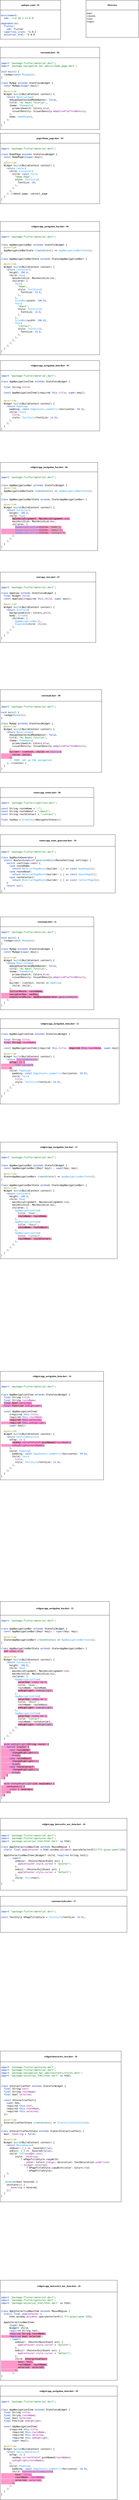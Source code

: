 <mxfile version="20.5.3" type="device"><diagram id="dl3zNX6EUfUJisC_rE5Y" name="Page-1"><mxGraphModel dx="696" dy="784" grid="1" gridSize="10" guides="1" tooltips="1" connect="1" arrows="1" fold="1" page="1" pageScale="1" pageWidth="827" pageHeight="1169" math="0" shadow="0"><root><mxCell id="0"/><mxCell id="1" parent="0"/><mxCell id="XUpWyU5vgHsQOhC7Zzg8-11" value="" style="shape=table;startSize=0;container=1;collapsible=0;childLayout=tableLayout;fontFamily=Verdana;verticalAlign=bottom;labelPosition=left;verticalLabelPosition=top;align=right;" parent="1" vertex="1"><mxGeometry x="80" y="80" width="310" height="199" as="geometry"/></mxCell><mxCell id="XUpWyU5vgHsQOhC7Zzg8-12" value="" style="shape=tableRow;horizontal=0;startSize=0;swimlaneHead=0;swimlaneBody=0;top=0;left=0;bottom=0;right=0;collapsible=0;dropTarget=0;fillColor=none;points=[[0,0.5],[1,0.5]];portConstraint=eastwest;" parent="XUpWyU5vgHsQOhC7Zzg8-11" vertex="1"><mxGeometry width="310" height="50" as="geometry"/></mxCell><mxCell id="XUpWyU5vgHsQOhC7Zzg8-13" value="&lt;font size=&quot;1&quot; style=&quot;&quot;&gt;&lt;b style=&quot;font-size: 12px;&quot;&gt;pubspec.yaml - 01&lt;/b&gt;&lt;/font&gt;" style="shape=partialRectangle;html=1;whiteSpace=wrap;connectable=0;overflow=hidden;fillColor=none;top=0;left=0;bottom=0;right=0;pointerEvents=1;fontSize=14;fontFamily=Verdana;" parent="XUpWyU5vgHsQOhC7Zzg8-12" vertex="1"><mxGeometry width="310" height="50" as="geometry"><mxRectangle width="310" height="50" as="alternateBounds"/></mxGeometry></mxCell><mxCell id="XUpWyU5vgHsQOhC7Zzg8-14" value="" style="shape=tableRow;horizontal=0;startSize=0;swimlaneHead=0;swimlaneBody=0;top=0;left=0;bottom=0;right=0;collapsible=0;dropTarget=0;fillColor=none;points=[[0,0.5],[1,0.5]];portConstraint=eastwest;" parent="XUpWyU5vgHsQOhC7Zzg8-11" vertex="1"><mxGeometry y="50" width="310" height="149" as="geometry"/></mxCell><mxCell id="XUpWyU5vgHsQOhC7Zzg8-15" value="&lt;div style=&quot;&quot;&gt;&lt;pre style=&quot;color: rgb(8, 8, 8); font-family: &amp;quot;Droid Sans Mono&amp;quot;, monospace;&quot;&gt;&lt;pre style=&quot;background-color: rgb(255, 255, 255); font-family: &amp;quot;Droid Sans Mono&amp;quot;, monospace;&quot;&gt;&lt;span style=&quot;color:#0033b3;&quot;&gt;environment&lt;/span&gt;:&lt;br&gt;  &lt;span style=&quot;color:#0033b3;&quot;&gt;sdk&lt;/span&gt;: &lt;span style=&quot;color:#067d17;&quot;&gt;'&amp;gt;=2.18.2 &amp;lt;3.0.0'&lt;/span&gt;&lt;/pre&gt;&lt;/pre&gt;&lt;pre style=&quot;color: rgb(8, 8, 8); font-family: &amp;quot;Droid Sans Mono&amp;quot;, monospace;&quot;&gt;&lt;pre style=&quot;background-color: rgb(255, 255, 255); font-family: &amp;quot;Droid Sans Mono&amp;quot;, monospace;&quot;&gt;&lt;span style=&quot;color:#0033b3;&quot;&gt;dependencies&lt;/span&gt;:&lt;br&gt;  &lt;span style=&quot;color:#0033b3;&quot;&gt;flutter&lt;/span&gt;:&lt;br&gt;    &lt;span style=&quot;color:#0033b3;&quot;&gt;sdk&lt;/span&gt;: flutter&lt;span style=&quot;color:#8c8c8c;font-style:italic;&quot;&gt;&lt;br&gt;&lt;/span&gt;&lt;span style=&quot;color:#8c8c8c;font-style:italic;&quot;&gt;  &lt;/span&gt;&lt;span style=&quot;color:#0033b3;&quot;&gt;cupertino_icons&lt;/span&gt;: ^1.0.2&lt;br&gt;  &lt;span style=&quot;color:#0033b3;&quot;&gt;universal_html&lt;/span&gt;: ^2.0.8&lt;/pre&gt;&lt;/pre&gt;&lt;/div&gt;" style="shape=partialRectangle;html=1;whiteSpace=wrap;connectable=0;overflow=hidden;fillColor=none;top=0;left=0;bottom=0;right=0;pointerEvents=1;verticalAlign=top;labelPosition=center;verticalLabelPosition=middle;align=left;spacingTop=2;spacingLeft=2;spacingBottom=2;spacingRight=2;labelBorderColor=none;textDirection=ltr;fontFamily=Verdana;" parent="XUpWyU5vgHsQOhC7Zzg8-14" vertex="1"><mxGeometry width="310" height="149" as="geometry"><mxRectangle width="310" height="149" as="alternateBounds"/></mxGeometry></mxCell><mxCell id="XUpWyU5vgHsQOhC7Zzg8-22" value="" style="shape=table;startSize=0;container=1;collapsible=0;childLayout=tableLayout;fontFamily=Verdana;verticalAlign=bottom;labelPosition=left;verticalLabelPosition=top;align=right;" parent="1" vertex="1"><mxGeometry x="80" y="320" width="510" height="420" as="geometry"/></mxCell><mxCell id="XUpWyU5vgHsQOhC7Zzg8-23" value="" style="shape=tableRow;horizontal=0;startSize=0;swimlaneHead=0;swimlaneBody=0;top=0;left=0;bottom=0;right=0;collapsible=0;dropTarget=0;fillColor=none;points=[[0,0.5],[1,0.5]];portConstraint=eastwest;" parent="XUpWyU5vgHsQOhC7Zzg8-22" vertex="1"><mxGeometry width="510" height="54" as="geometry"/></mxCell><mxCell id="XUpWyU5vgHsQOhC7Zzg8-24" value="&lt;span style=&quot;font-size: 12px;&quot;&gt;&lt;b&gt;root/main.dart - 02&lt;/b&gt;&lt;/span&gt;" style="shape=partialRectangle;html=1;whiteSpace=wrap;connectable=0;overflow=hidden;fillColor=none;top=0;left=0;bottom=0;right=0;pointerEvents=1;fontSize=14;fontFamily=Verdana;" parent="XUpWyU5vgHsQOhC7Zzg8-23" vertex="1"><mxGeometry width="510" height="54" as="geometry"><mxRectangle width="510" height="54" as="alternateBounds"/></mxGeometry></mxCell><mxCell id="XUpWyU5vgHsQOhC7Zzg8-25" value="" style="shape=tableRow;horizontal=0;startSize=0;swimlaneHead=0;swimlaneBody=0;top=0;left=0;bottom=0;right=0;collapsible=0;dropTarget=0;fillColor=none;points=[[0,0.5],[1,0.5]];portConstraint=eastwest;" parent="XUpWyU5vgHsQOhC7Zzg8-22" vertex="1"><mxGeometry y="54" width="510" height="366" as="geometry"/></mxCell><mxCell id="XUpWyU5vgHsQOhC7Zzg8-26" value="&lt;div style=&quot;background-color: rgb(255, 255, 255);&quot;&gt;&lt;pre style=&quot;color: rgb(8, 8, 8); font-family: &amp;quot;Droid Sans Mono&amp;quot;, monospace; line-height: 1.2;&quot;&gt;&lt;span style=&quot;color:#0033b3;&quot;&gt;import &lt;/span&gt;&lt;span style=&quot;color:#067d17;&quot;&gt;&quot;package:flutter/material.dart&quot;&lt;/span&gt;;&lt;br&gt;&lt;span style=&quot;color:#0033b3;&quot;&gt;import &lt;/span&gt;&lt;span style=&quot;color:#067d17;&quot;&gt;'package:navigation_bar_web/ui/home_page.dart'&lt;/span&gt;;&lt;br&gt;&lt;br&gt;&lt;span style=&quot;color:#0033b3;&quot;&gt;void &lt;/span&gt;&lt;span style=&quot;color:#00627a;&quot;&gt;main&lt;/span&gt;() {&lt;br&gt;  runApp(&lt;span style=&quot;color:#0033b3;&quot;&gt;const &lt;/span&gt;&lt;span style=&quot;color:#2196f3;&quot;&gt;MyApp&lt;/span&gt;());&lt;br&gt;}&lt;br&gt;&lt;br&gt;&lt;span style=&quot;color:#0033b3;&quot;&gt;class &lt;/span&gt;&lt;span style=&quot;color:#000000;&quot;&gt;MyApp &lt;/span&gt;&lt;span style=&quot;color:#0033b3;&quot;&gt;extends &lt;/span&gt;&lt;span style=&quot;color:#000000;&quot;&gt;StatelessWidget &lt;/span&gt;{&lt;br&gt;  &lt;span style=&quot;color:#0033b3;&quot;&gt;const &lt;/span&gt;&lt;span style=&quot;color:#000000;&quot;&gt;MyApp&lt;/span&gt;({&lt;span style=&quot;color:#0033b3;&quot;&gt;super&lt;/span&gt;.key});&lt;br&gt;&lt;br&gt;  &lt;span style=&quot;color:#9e880d;&quot;&gt;@override&lt;br&gt;&lt;/span&gt;&lt;span style=&quot;color:#9e880d;&quot;&gt;  &lt;/span&gt;&lt;span style=&quot;color:#000000;&quot;&gt;Widget &lt;/span&gt;&lt;span style=&quot;color:#00627a;&quot;&gt;build&lt;/span&gt;(&lt;span style=&quot;color:#000000;&quot;&gt;BuildContext &lt;/span&gt;context) {&lt;br&gt;    &lt;span style=&quot;color:#0033b3;&quot;&gt;return &lt;/span&gt;&lt;span style=&quot;color:#2196f3;&quot;&gt;MaterialApp&lt;/span&gt;(&lt;br&gt;      debugShowCheckedModeBanner: &lt;span style=&quot;color:#0033b3;&quot;&gt;false&lt;/span&gt;,&lt;br&gt;      title: &lt;span style=&quot;color:#067d17;&quot;&gt;&quot;Rz Rasel Tutorial&quot;&lt;/span&gt;,&lt;br&gt;      theme: &lt;span style=&quot;color:#2196f3;&quot;&gt;ThemeData&lt;/span&gt;(&lt;br&gt;        primarySwatch: &lt;span style=&quot;color:#000000;&quot;&gt;Colors&lt;/span&gt;.&lt;span style=&quot;color:#871094;font-style:italic;&quot;&gt;blue&lt;/span&gt;,&lt;br&gt;        visualDensity: &lt;span style=&quot;color:#000000;&quot;&gt;VisualDensity&lt;/span&gt;.&lt;span style=&quot;color:#871094;font-style:italic;&quot;&gt;adaptivePlatformDensity&lt;/span&gt;,&lt;br&gt;      ),&lt;br&gt;      home: &lt;span style=&quot;color:#2196f3;&quot;&gt;HomePage&lt;/span&gt;(),&lt;br&gt;    );&lt;br&gt;  }&lt;br&gt;}&lt;/pre&gt;&lt;/div&gt;" style="shape=partialRectangle;html=1;whiteSpace=wrap;connectable=0;overflow=hidden;fillColor=none;top=0;left=0;bottom=0;right=0;pointerEvents=1;verticalAlign=top;labelPosition=center;verticalLabelPosition=middle;align=left;spacingTop=2;spacingLeft=2;spacingBottom=2;spacingRight=2;labelBorderColor=none;textDirection=ltr;fontFamily=Verdana;" parent="XUpWyU5vgHsQOhC7Zzg8-25" vertex="1"><mxGeometry width="510" height="366" as="geometry"><mxRectangle width="510" height="366" as="alternateBounds"/></mxGeometry></mxCell><mxCell id="XUpWyU5vgHsQOhC7Zzg8-28" value="" style="shape=table;startSize=0;container=1;collapsible=0;childLayout=tableLayout;fontFamily=Verdana;verticalAlign=bottom;labelPosition=left;verticalLabelPosition=top;align=right;" parent="1" vertex="1"><mxGeometry x="520" y="80" width="270" height="190" as="geometry"/></mxCell><mxCell id="XUpWyU5vgHsQOhC7Zzg8-29" value="" style="shape=tableRow;horizontal=0;startSize=0;swimlaneHead=0;swimlaneBody=0;top=0;left=0;bottom=0;right=0;collapsible=0;dropTarget=0;fillColor=none;points=[[0,0.5],[1,0.5]];portConstraint=eastwest;" parent="XUpWyU5vgHsQOhC7Zzg8-28" vertex="1"><mxGeometry width="270" height="50" as="geometry"/></mxCell><mxCell id="XUpWyU5vgHsQOhC7Zzg8-30" value="&lt;font size=&quot;1&quot; style=&quot;&quot;&gt;&lt;b style=&quot;font-size: 12px;&quot;&gt;Directory&lt;/b&gt;&lt;/font&gt;" style="shape=partialRectangle;html=1;whiteSpace=wrap;connectable=0;overflow=hidden;fillColor=none;top=0;left=0;bottom=0;right=0;pointerEvents=1;fontSize=14;fontFamily=Verdana;" parent="XUpWyU5vgHsQOhC7Zzg8-29" vertex="1"><mxGeometry width="270" height="50" as="geometry"><mxRectangle width="270" height="50" as="alternateBounds"/></mxGeometry></mxCell><mxCell id="XUpWyU5vgHsQOhC7Zzg8-31" value="" style="shape=tableRow;horizontal=0;startSize=0;swimlaneHead=0;swimlaneBody=0;top=0;left=0;bottom=0;right=0;collapsible=0;dropTarget=0;fillColor=none;points=[[0,0.5],[1,0.5]];portConstraint=eastwest;" parent="XUpWyU5vgHsQOhC7Zzg8-28" vertex="1"><mxGeometry y="50" width="270" height="140" as="geometry"/></mxCell><mxCell id="XUpWyU5vgHsQOhC7Zzg8-32" value="&lt;div style=&quot;background-color: rgb(255, 255, 255);&quot;&gt;pages&lt;/div&gt;&lt;div style=&quot;background-color: rgb(255, 255, 255);&quot;&gt;constants&lt;br&gt;&lt;/div&gt;&lt;div style=&quot;background-color: rgb(255, 255, 255);&quot;&gt;routes&lt;br&gt;&lt;/div&gt;&lt;div style=&quot;background-color: rgb(255, 255, 255);&quot;&gt;widgets&lt;br&gt;&lt;/div&gt;" style="shape=partialRectangle;html=1;whiteSpace=wrap;connectable=0;overflow=hidden;fillColor=none;top=0;left=0;bottom=0;right=0;pointerEvents=1;verticalAlign=top;labelPosition=center;verticalLabelPosition=middle;align=left;spacingTop=2;spacingLeft=2;spacingBottom=2;spacingRight=2;labelBorderColor=none;textDirection=ltr;fontFamily=Verdana;" parent="XUpWyU5vgHsQOhC7Zzg8-31" vertex="1"><mxGeometry width="270" height="140" as="geometry"><mxRectangle width="270" height="140" as="alternateBounds"/></mxGeometry></mxCell><mxCell id="XUpWyU5vgHsQOhC7Zzg8-37" value="" style="shape=table;startSize=0;container=1;collapsible=0;childLayout=tableLayout;fontFamily=Verdana;verticalAlign=bottom;labelPosition=left;verticalLabelPosition=top;align=right;" parent="1" vertex="1"><mxGeometry x="80" y="760" width="510" height="359" as="geometry"/></mxCell><mxCell id="XUpWyU5vgHsQOhC7Zzg8-38" value="" style="shape=tableRow;horizontal=0;startSize=0;swimlaneHead=0;swimlaneBody=0;top=0;left=0;bottom=0;right=0;collapsible=0;dropTarget=0;fillColor=none;points=[[0,0.5],[1,0.5]];portConstraint=eastwest;" parent="XUpWyU5vgHsQOhC7Zzg8-37" vertex="1"><mxGeometry width="510" height="50" as="geometry"/></mxCell><mxCell id="XUpWyU5vgHsQOhC7Zzg8-39" value="&lt;span style=&quot;font-size: 12px;&quot;&gt;&lt;b&gt;pages/home_page.dart - 03&lt;/b&gt;&lt;/span&gt;" style="shape=partialRectangle;html=1;whiteSpace=wrap;connectable=0;overflow=hidden;fillColor=none;top=0;left=0;bottom=0;right=0;pointerEvents=1;fontSize=14;fontFamily=Verdana;" parent="XUpWyU5vgHsQOhC7Zzg8-38" vertex="1"><mxGeometry width="510" height="50" as="geometry"><mxRectangle width="510" height="50" as="alternateBounds"/></mxGeometry></mxCell><mxCell id="XUpWyU5vgHsQOhC7Zzg8-40" value="" style="shape=tableRow;horizontal=0;startSize=0;swimlaneHead=0;swimlaneBody=0;top=0;left=0;bottom=0;right=0;collapsible=0;dropTarget=0;fillColor=none;points=[[0,0.5],[1,0.5]];portConstraint=eastwest;" parent="XUpWyU5vgHsQOhC7Zzg8-37" vertex="1"><mxGeometry y="50" width="510" height="309" as="geometry"/></mxCell><mxCell id="XUpWyU5vgHsQOhC7Zzg8-41" value="&lt;div style=&quot;background-color: rgb(255, 255, 255);&quot;&gt;&lt;pre style=&quot;color: rgb(8, 8, 8); font-family: &amp;quot;Droid Sans Mono&amp;quot;, monospace;&quot;&gt;&lt;span style=&quot;color:#0033b3;&quot;&gt;import &lt;/span&gt;&lt;span style=&quot;color:#067d17;&quot;&gt;&quot;package:flutter/material.dart&quot;&lt;/span&gt;;&lt;br&gt;&lt;br&gt;&lt;span style=&quot;color:#0033b3;&quot;&gt;class &lt;/span&gt;&lt;span style=&quot;color:#000000;&quot;&gt;HomePage &lt;/span&gt;&lt;span style=&quot;color:#0033b3;&quot;&gt;extends &lt;/span&gt;&lt;span style=&quot;color:#000000;&quot;&gt;StatelessWidget &lt;/span&gt;{&lt;br&gt;  &lt;span style=&quot;color:#0033b3;&quot;&gt;const &lt;/span&gt;&lt;span style=&quot;color:#000000;&quot;&gt;HomePage&lt;/span&gt;({&lt;span style=&quot;color:#0033b3;&quot;&gt;super&lt;/span&gt;.key});&lt;br&gt;&lt;br&gt;  &lt;span style=&quot;color:#9e880d;&quot;&gt;@override&lt;br&gt;&lt;/span&gt;&lt;span style=&quot;color:#9e880d;&quot;&gt;  &lt;/span&gt;&lt;span style=&quot;color:#000000;&quot;&gt;Widget &lt;/span&gt;&lt;span style=&quot;color:#00627a;&quot;&gt;build&lt;/span&gt;(&lt;span style=&quot;color:#000000;&quot;&gt;BuildContext &lt;/span&gt;context) {&lt;br&gt;    &lt;span style=&quot;color:#0033b3;&quot;&gt;return &lt;/span&gt;&lt;span style=&quot;color:#2196f3;&quot;&gt;Center&lt;/span&gt;(&lt;br&gt;      child: &lt;span style=&quot;color:#2196f3;&quot;&gt;Container&lt;/span&gt;(&lt;br&gt;        child: &lt;span style=&quot;color:#0033b3;&quot;&gt;const &lt;/span&gt;&lt;span style=&quot;color:#2196f3;&quot;&gt;Text&lt;/span&gt;(&lt;br&gt;          &lt;span style=&quot;color:#067d17;&quot;&gt;&quot;Home Page&quot;&lt;/span&gt;,&lt;br&gt;          style: &lt;span style=&quot;color:#2196f3;&quot;&gt;TextStyle&lt;/span&gt;(&lt;br&gt;            fontSize: &lt;span style=&quot;color:#1750eb;&quot;&gt;30&lt;/span&gt;,&lt;br&gt;          ),&lt;br&gt;        ),&lt;br&gt;      ),&lt;br&gt;    ); //about_page, contact_page&lt;br&gt;  }&lt;br&gt;}&lt;/pre&gt;&lt;/div&gt;" style="shape=partialRectangle;html=1;whiteSpace=wrap;connectable=0;overflow=hidden;fillColor=none;top=0;left=0;bottom=0;right=0;pointerEvents=1;verticalAlign=top;labelPosition=center;verticalLabelPosition=middle;align=left;spacingTop=2;spacingLeft=2;spacingBottom=2;spacingRight=2;labelBorderColor=none;textDirection=ltr;fontFamily=Verdana;" parent="XUpWyU5vgHsQOhC7Zzg8-40" vertex="1"><mxGeometry width="510" height="309" as="geometry"><mxRectangle width="510" height="309" as="alternateBounds"/></mxGeometry></mxCell><mxCell id="XUpWyU5vgHsQOhC7Zzg8-42" value="" style="shape=table;startSize=0;container=1;collapsible=0;childLayout=tableLayout;fontFamily=Verdana;verticalAlign=bottom;labelPosition=left;verticalLabelPosition=top;align=right;" parent="1" vertex="1"><mxGeometry x="80" y="1210" width="510" height="680" as="geometry"/></mxCell><mxCell id="XUpWyU5vgHsQOhC7Zzg8-43" value="" style="shape=tableRow;horizontal=0;startSize=0;swimlaneHead=0;swimlaneBody=0;top=0;left=0;bottom=0;right=0;collapsible=0;dropTarget=0;fillColor=none;points=[[0,0.5],[1,0.5]];portConstraint=eastwest;" parent="XUpWyU5vgHsQOhC7Zzg8-42" vertex="1"><mxGeometry width="510" height="50" as="geometry"/></mxCell><mxCell id="XUpWyU5vgHsQOhC7Zzg8-44" value="&lt;span style=&quot;font-size: 12px;&quot;&gt;&lt;b&gt;widgets/app_navigation_bar.dart - 04&lt;/b&gt;&lt;/span&gt;" style="shape=partialRectangle;html=1;whiteSpace=wrap;connectable=0;overflow=hidden;fillColor=none;top=0;left=0;bottom=0;right=0;pointerEvents=1;fontSize=14;fontFamily=Verdana;" parent="XUpWyU5vgHsQOhC7Zzg8-43" vertex="1"><mxGeometry width="510" height="50" as="geometry"><mxRectangle width="510" height="50" as="alternateBounds"/></mxGeometry></mxCell><mxCell id="XUpWyU5vgHsQOhC7Zzg8-45" value="" style="shape=tableRow;horizontal=0;startSize=0;swimlaneHead=0;swimlaneBody=0;top=0;left=0;bottom=0;right=0;collapsible=0;dropTarget=0;fillColor=none;points=[[0,0.5],[1,0.5]];portConstraint=eastwest;" parent="XUpWyU5vgHsQOhC7Zzg8-42" vertex="1"><mxGeometry y="50" width="510" height="630" as="geometry"/></mxCell><mxCell id="XUpWyU5vgHsQOhC7Zzg8-46" value="&lt;div style=&quot;background-color: rgb(255, 255, 255);&quot;&gt;&lt;pre style=&quot;color: rgb(8, 8, 8); font-family: &amp;quot;Droid Sans Mono&amp;quot;, monospace;&quot;&gt;&lt;pre style=&quot;font-family: &amp;quot;Droid Sans Mono&amp;quot;, monospace;&quot;&gt;&lt;span style=&quot;color:#0033b3;&quot;&gt;import &lt;/span&gt;&lt;span style=&quot;color:#067d17;&quot;&gt;&quot;package:flutter/material.dart&quot;&lt;/span&gt;;&lt;br&gt;&lt;br&gt;&lt;pre style=&quot;font-family: &amp;quot;Droid Sans Mono&amp;quot;, monospace;&quot;&gt;&lt;span style=&quot;color:#0033b3;&quot;&gt;class &lt;/span&gt;&lt;span style=&quot;color:#000000;&quot;&gt;AppNavigationBar &lt;/span&gt;&lt;span style=&quot;color:#0033b3;&quot;&gt;extends &lt;/span&gt;&lt;span style=&quot;color:#000000;&quot;&gt;StatefulWidget &lt;/span&gt;{&lt;br&gt;  &lt;span style=&quot;color:#9e880d;&quot;&gt;@override&lt;br&gt;&lt;/span&gt;&lt;span style=&quot;color:#9e880d;&quot;&gt;  &lt;/span&gt;&lt;span style=&quot;color:#000000;&quot;&gt;AppNavigationBarState &lt;/span&gt;&lt;span style=&quot;color:#00627a;&quot;&gt;createState&lt;/span&gt;() =&amp;gt; &lt;span style=&quot;color:#2196f3;&quot;&gt;AppNavigationBarState&lt;/span&gt;();&lt;br&gt;}&lt;br&gt;&lt;br&gt;&lt;span style=&quot;color:#0033b3;&quot;&gt;class &lt;/span&gt;&lt;span style=&quot;color:#000000;&quot;&gt;AppNavigationBarState &lt;/span&gt;&lt;span style=&quot;color:#0033b3;&quot;&gt;extends &lt;/span&gt;&lt;span style=&quot;color:#000000;&quot;&gt;State&lt;/span&gt;&amp;lt;&lt;span style=&quot;color:#000000;&quot;&gt;AppNavigationBar&lt;/span&gt;&amp;gt; {&lt;/pre&gt;  &lt;span style=&quot;color:#9e880d;&quot;&gt;@override&lt;br&gt;&lt;/span&gt;&lt;span style=&quot;color:#9e880d;&quot;&gt;  &lt;/span&gt;&lt;span style=&quot;color:#000000;&quot;&gt;Widget &lt;/span&gt;&lt;span style=&quot;color:#00627a;&quot;&gt;build&lt;/span&gt;(&lt;span style=&quot;color:#000000;&quot;&gt;BuildContext &lt;/span&gt;context) {&lt;br&gt;    &lt;span style=&quot;color:#0033b3;&quot;&gt;return &lt;/span&gt;&lt;span style=&quot;color:#2196f3;&quot;&gt;Container&lt;/span&gt;(&lt;br&gt;      height: &lt;span style=&quot;color:#1750eb;&quot;&gt;100.0&lt;/span&gt;,&lt;br&gt;      child: &lt;span style=&quot;color:#2196f3;&quot;&gt;Row&lt;/span&gt;(&lt;br&gt;        mainAxisSize: &lt;span style=&quot;color:#000000;&quot;&gt;MainAxisSize&lt;/span&gt;.&lt;span style=&quot;color:#871094;&quot;&gt;max&lt;/span&gt;,&lt;br&gt;        children: [&lt;br&gt;          &lt;span style=&quot;color:#2196f3;&quot;&gt;Text&lt;/span&gt;(&lt;br&gt;            &lt;span style=&quot;color:#067d17;&quot;&gt;&quot;Home&quot;&lt;/span&gt;,&lt;br&gt;            style: &lt;span style=&quot;color:#2196f3;&quot;&gt;TextStyle&lt;/span&gt;(&lt;br&gt;              fontSize: &lt;span style=&quot;color:#1750eb;&quot;&gt;14.0&lt;/span&gt;,&lt;br&gt;            ),&lt;br&gt;          ),&lt;br&gt;          &lt;span style=&quot;color:#2196f3;&quot;&gt;SizedBox&lt;/span&gt;(width: &lt;span style=&quot;color:#1750eb;&quot;&gt;100.0&lt;/span&gt;),&lt;br&gt;          &lt;span style=&quot;color:#2196f3;&quot;&gt;Text&lt;/span&gt;(&lt;br&gt;            &lt;span style=&quot;color:#067d17;&quot;&gt;&quot;About&quot;&lt;/span&gt;,&lt;br&gt;            style: &lt;span style=&quot;color:#2196f3;&quot;&gt;TextStyle&lt;/span&gt;(&lt;br&gt;              fontSize: &lt;span style=&quot;color:#1750eb;&quot;&gt;14.0&lt;/span&gt;,&lt;br&gt;            ),&lt;br&gt;          ),&lt;br&gt;          &lt;span style=&quot;color:#2196f3;&quot;&gt;SizedBox&lt;/span&gt;(width: &lt;span style=&quot;color:#1750eb;&quot;&gt;100.0&lt;/span&gt;),&lt;br&gt;          &lt;span style=&quot;color:#2196f3;&quot;&gt;Text&lt;/span&gt;(&lt;br&gt;            &lt;span style=&quot;color:#067d17;&quot;&gt;&quot;Contact&quot;&lt;/span&gt;,&lt;br&gt;            style: &lt;span style=&quot;color:#2196f3;&quot;&gt;TextStyle&lt;/span&gt;(&lt;br&gt;              fontSize: &lt;span style=&quot;color:#1750eb;&quot;&gt;14.0&lt;/span&gt;,&lt;br&gt;            ),&lt;br&gt;          ),&lt;br&gt;        ],&lt;br&gt;      ),&lt;br&gt;    );&lt;br&gt;  }&lt;br&gt;}&lt;br&gt;&lt;/pre&gt;&lt;/pre&gt;&lt;/div&gt;" style="shape=partialRectangle;html=1;whiteSpace=wrap;connectable=0;overflow=hidden;fillColor=none;top=0;left=0;bottom=0;right=0;pointerEvents=1;verticalAlign=top;labelPosition=center;verticalLabelPosition=middle;align=left;spacingTop=2;spacingLeft=2;spacingBottom=2;spacingRight=2;labelBorderColor=none;textDirection=ltr;fontFamily=Verdana;" parent="XUpWyU5vgHsQOhC7Zzg8-45" vertex="1"><mxGeometry width="510" height="630" as="geometry"><mxRectangle width="510" height="630" as="alternateBounds"/></mxGeometry></mxCell><mxCell id="XUpWyU5vgHsQOhC7Zzg8-47" value="" style="shape=table;startSize=0;container=1;collapsible=0;childLayout=tableLayout;fontFamily=Verdana;verticalAlign=bottom;labelPosition=left;verticalLabelPosition=top;align=right;" parent="1" vertex="1"><mxGeometry x="80" y="1920" width="510" height="359" as="geometry"/></mxCell><mxCell id="XUpWyU5vgHsQOhC7Zzg8-48" value="" style="shape=tableRow;horizontal=0;startSize=0;swimlaneHead=0;swimlaneBody=0;top=0;left=0;bottom=0;right=0;collapsible=0;dropTarget=0;fillColor=none;points=[[0,0.5],[1,0.5]];portConstraint=eastwest;" parent="XUpWyU5vgHsQOhC7Zzg8-47" vertex="1"><mxGeometry width="510" height="50" as="geometry"/></mxCell><mxCell id="XUpWyU5vgHsQOhC7Zzg8-49" value="&lt;span style=&quot;font-size: 12px;&quot;&gt;&lt;b&gt;widgets/app_navigation_item.dart - 05&lt;/b&gt;&lt;/span&gt;" style="shape=partialRectangle;html=1;whiteSpace=wrap;connectable=0;overflow=hidden;fillColor=none;top=0;left=0;bottom=0;right=0;pointerEvents=1;fontSize=14;fontFamily=Verdana;" parent="XUpWyU5vgHsQOhC7Zzg8-48" vertex="1"><mxGeometry width="510" height="50" as="geometry"><mxRectangle width="510" height="50" as="alternateBounds"/></mxGeometry></mxCell><mxCell id="XUpWyU5vgHsQOhC7Zzg8-50" value="" style="shape=tableRow;horizontal=0;startSize=0;swimlaneHead=0;swimlaneBody=0;top=0;left=0;bottom=0;right=0;collapsible=0;dropTarget=0;fillColor=none;points=[[0,0.5],[1,0.5]];portConstraint=eastwest;" parent="XUpWyU5vgHsQOhC7Zzg8-47" vertex="1"><mxGeometry y="50" width="510" height="309" as="geometry"/></mxCell><mxCell id="XUpWyU5vgHsQOhC7Zzg8-51" value="&lt;div style=&quot;background-color: rgb(255, 255, 255);&quot;&gt;&lt;pre style=&quot;color: rgb(8, 8, 8); font-family: &amp;quot;Droid Sans Mono&amp;quot;, monospace;&quot;&gt;&lt;pre style=&quot;font-family: &amp;quot;Droid Sans Mono&amp;quot;, monospace;&quot;&gt;&lt;span style=&quot;color:#0033b3;&quot;&gt;import &lt;/span&gt;&lt;span style=&quot;color:#067d17;&quot;&gt;&quot;package:flutter/material.dart&quot;&lt;/span&gt;;&lt;br&gt;&lt;br&gt;&lt;span style=&quot;color:#0033b3;&quot;&gt;class &lt;/span&gt;&lt;span style=&quot;color:#000000;&quot;&gt;AppNavigationItem &lt;/span&gt;&lt;span style=&quot;color:#0033b3;&quot;&gt;extends &lt;/span&gt;&lt;span style=&quot;color:#000000;&quot;&gt;StatelessWidget &lt;/span&gt;{&lt;br&gt;&lt;br&gt;  &lt;span style=&quot;color:#0033b3;&quot;&gt;final &lt;/span&gt;&lt;span style=&quot;color:#000000;&quot;&gt;String &lt;/span&gt;&lt;span style=&quot;color:#871094;&quot;&gt;title&lt;/span&gt;;&lt;br&gt;&lt;br&gt;  &lt;span style=&quot;color:#0033b3;&quot;&gt;const &lt;/span&gt;&lt;span style=&quot;color:#000000;&quot;&gt;AppNavigationItem&lt;/span&gt;({required &lt;span style=&quot;color:#0033b3;&quot;&gt;this&lt;/span&gt;.&lt;span style=&quot;color:#871094;&quot;&gt;title&lt;/span&gt;, &lt;span style=&quot;color: rgb(0, 51, 179);&quot;&gt;super&lt;/span&gt;&lt;span style=&quot;&quot;&gt;.key&lt;/span&gt;});&lt;/pre&gt;&lt;pre style=&quot;font-family: &amp;quot;Droid Sans Mono&amp;quot;, monospace;&quot;&gt;&lt;br&gt;  &lt;span style=&quot;color:#9e880d;&quot;&gt;@override&lt;br&gt;&lt;/span&gt;&lt;span style=&quot;color:#9e880d;&quot;&gt;  &lt;/span&gt;&lt;span style=&quot;color:#000000;&quot;&gt;Widget &lt;/span&gt;&lt;span style=&quot;color:#00627a;&quot;&gt;build&lt;/span&gt;(&lt;span style=&quot;color:#000000;&quot;&gt;BuildContext &lt;/span&gt;context) {&lt;br&gt;    &lt;span style=&quot;color:#0033b3;&quot;&gt;return &lt;/span&gt;&lt;span style=&quot;color:#2196f3;&quot;&gt;Padding&lt;/span&gt;(&lt;br&gt;      padding: &lt;span style=&quot;color:#0033b3;&quot;&gt;const &lt;/span&gt;&lt;span style=&quot;color:#2196f3;&quot;&gt;EdgeInsets&lt;/span&gt;.&lt;span style=&quot;color:#2196f3;&quot;&gt;symmetric&lt;/span&gt;(horizontal: &lt;span style=&quot;color:#1750eb;&quot;&gt;50.0&lt;/span&gt;),&lt;br&gt;      child: &lt;span style=&quot;color:#2196f3;&quot;&gt;Text&lt;/span&gt;(&lt;br&gt;        &lt;span style=&quot;color:#871094;&quot;&gt;title&lt;/span&gt;,&lt;br&gt;        style: &lt;span style=&quot;color:#2196f3;&quot;&gt;TextStyle&lt;/span&gt;(fontSize: &lt;span style=&quot;color:#1750eb;&quot;&gt;14.0&lt;/span&gt;),&lt;br&gt;      ),&lt;br&gt;    );&lt;br&gt;  }&lt;br&gt;}&lt;br&gt;&lt;/pre&gt;&lt;/pre&gt;&lt;/div&gt;" style="shape=partialRectangle;html=1;whiteSpace=wrap;connectable=0;overflow=hidden;fillColor=none;top=0;left=0;bottom=0;right=0;pointerEvents=1;verticalAlign=top;labelPosition=center;verticalLabelPosition=middle;align=left;spacingTop=2;spacingLeft=2;spacingBottom=2;spacingRight=2;labelBorderColor=none;textDirection=ltr;fontFamily=Verdana;" parent="XUpWyU5vgHsQOhC7Zzg8-50" vertex="1"><mxGeometry width="510" height="309" as="geometry"><mxRectangle width="510" height="309" as="alternateBounds"/></mxGeometry></mxCell><mxCell id="XUpWyU5vgHsQOhC7Zzg8-52" value="" style="shape=table;startSize=0;container=1;collapsible=0;childLayout=tableLayout;fontFamily=Verdana;verticalAlign=bottom;labelPosition=left;verticalLabelPosition=top;align=right;" parent="1" vertex="1"><mxGeometry x="80" y="2440" width="500" height="450" as="geometry"/></mxCell><mxCell id="XUpWyU5vgHsQOhC7Zzg8-53" value="" style="shape=tableRow;horizontal=0;startSize=0;swimlaneHead=0;swimlaneBody=0;top=0;left=0;bottom=0;right=0;collapsible=0;dropTarget=0;fillColor=none;points=[[0,0.5],[1,0.5]];portConstraint=eastwest;" parent="XUpWyU5vgHsQOhC7Zzg8-52" vertex="1"><mxGeometry width="500" height="48" as="geometry"/></mxCell><mxCell id="XUpWyU5vgHsQOhC7Zzg8-54" value="&lt;b style=&quot;font-size: 12px;&quot;&gt;widgets/app_navigation_bar.dart - 06&lt;/b&gt;" style="shape=partialRectangle;html=1;whiteSpace=wrap;connectable=0;overflow=hidden;fillColor=none;top=0;left=0;bottom=0;right=0;pointerEvents=1;fontSize=14;fontFamily=Verdana;" parent="XUpWyU5vgHsQOhC7Zzg8-53" vertex="1"><mxGeometry width="500" height="48" as="geometry"><mxRectangle width="500" height="48" as="alternateBounds"/></mxGeometry></mxCell><mxCell id="XUpWyU5vgHsQOhC7Zzg8-55" value="" style="shape=tableRow;horizontal=0;startSize=0;swimlaneHead=0;swimlaneBody=0;top=0;left=0;bottom=0;right=0;collapsible=0;dropTarget=0;fillColor=none;points=[[0,0.5],[1,0.5]];portConstraint=eastwest;" parent="XUpWyU5vgHsQOhC7Zzg8-52" vertex="1"><mxGeometry y="48" width="500" height="402" as="geometry"/></mxCell><mxCell id="XUpWyU5vgHsQOhC7Zzg8-56" value="&lt;div style=&quot;&quot;&gt;&lt;pre style=&quot;color: rgb(8, 8, 8); font-family: &amp;quot;Droid Sans Mono&amp;quot;, monospace;&quot;&gt;&lt;pre style=&quot;font-family: &amp;quot;Droid Sans Mono&amp;quot;, monospace;&quot;&gt;&lt;pre style=&quot;font-family: &amp;quot;Droid Sans Mono&amp;quot;, monospace;&quot;&gt;&lt;span style=&quot;background-color: rgb(255, 255, 255); color: rgb(0, 51, 179);&quot;&gt;import &lt;/span&gt;&lt;span style=&quot;background-color: rgb(255, 255, 255); color: rgb(6, 125, 23);&quot;&gt;&quot;package:flutter/material.dart&quot;&lt;/span&gt;&lt;span style=&quot;background-color: rgb(255, 255, 255);&quot;&gt;;&lt;br&gt;&lt;br&gt;&lt;/span&gt;&lt;pre style=&quot;background-color: rgb(255, 255, 255); font-family: &amp;quot;Droid Sans Mono&amp;quot;, monospace;&quot;&gt;&lt;span style=&quot;color: rgb(0, 51, 179);&quot;&gt;class &lt;/span&gt;&lt;span style=&quot;color: rgb(0, 0, 0);&quot;&gt;AppNavigationBar &lt;/span&gt;&lt;span style=&quot;color: rgb(0, 51, 179);&quot;&gt;extends &lt;/span&gt;&lt;span style=&quot;color: rgb(0, 0, 0);&quot;&gt;StatefulWidget &lt;/span&gt;{&lt;br&gt;  &lt;span style=&quot;color: rgb(158, 136, 13);&quot;&gt;@override&lt;br&gt;&lt;/span&gt;&lt;span style=&quot;color: rgb(158, 136, 13);&quot;&gt;  &lt;/span&gt;&lt;span style=&quot;color: rgb(0, 0, 0);&quot;&gt;AppNavigationBarState &lt;/span&gt;&lt;span style=&quot;color: rgb(0, 98, 122);&quot;&gt;createState&lt;/span&gt;() =&amp;gt; &lt;span style=&quot;color: rgb(33, 150, 243);&quot;&gt;AppNavigationBarState&lt;/span&gt;();&lt;br&gt;}&lt;br&gt;&lt;br&gt;&lt;span style=&quot;color: rgb(0, 51, 179);&quot;&gt;class &lt;/span&gt;&lt;span style=&quot;color: rgb(0, 0, 0);&quot;&gt;AppNavigationBarState &lt;/span&gt;&lt;span style=&quot;color: rgb(0, 51, 179);&quot;&gt;extends &lt;/span&gt;&lt;span style=&quot;color: rgb(0, 0, 0);&quot;&gt;State&lt;/span&gt;&amp;lt;&lt;span style=&quot;color: rgb(0, 0, 0);&quot;&gt;AppNavigationBar&lt;/span&gt;&amp;gt; {&lt;/pre&gt;&lt;span style=&quot;background-color: rgb(255, 255, 255);&quot;&gt;  &lt;/span&gt;&lt;span style=&quot;background-color: rgb(255, 255, 255); color: rgb(158, 136, 13);&quot;&gt;@override&lt;br&gt;&lt;/span&gt;&lt;span style=&quot;background-color: rgb(255, 255, 255); color: rgb(158, 136, 13);&quot;&gt;  &lt;/span&gt;&lt;span style=&quot;background-color: rgb(255, 255, 255); color: rgb(0, 0, 0);&quot;&gt;Widget &lt;/span&gt;&lt;span style=&quot;background-color: rgb(255, 255, 255); color: rgb(0, 98, 122);&quot;&gt;build&lt;/span&gt;&lt;span style=&quot;background-color: rgb(255, 255, 255);&quot;&gt;(&lt;/span&gt;&lt;span style=&quot;background-color: rgb(255, 255, 255); color: rgb(0, 0, 0);&quot;&gt;BuildContext &lt;/span&gt;&lt;span style=&quot;background-color: rgb(255, 255, 255);&quot;&gt;context) {&lt;br&gt;    &lt;/span&gt;&lt;span style=&quot;background-color: rgb(255, 255, 255); color: rgb(0, 51, 179);&quot;&gt;return &lt;/span&gt;&lt;span style=&quot;background-color: rgb(255, 255, 255); color: rgb(33, 150, 243);&quot;&gt;Container&lt;/span&gt;&lt;span style=&quot;background-color: rgb(255, 255, 255);&quot;&gt;(&lt;br&gt;      height: &lt;/span&gt;&lt;span style=&quot;background-color: rgb(255, 255, 255); color: rgb(23, 80, 235);&quot;&gt;100.0&lt;/span&gt;&lt;span style=&quot;background-color: rgb(255, 255, 255);&quot;&gt;,&lt;br&gt;      child: &lt;/span&gt;&lt;span style=&quot;background-color: rgb(255, 255, 255); color: rgb(33, 150, 243);&quot;&gt;Row&lt;/span&gt;&lt;span style=&quot;background-color: rgb(255, 255, 255);&quot;&gt;(&lt;br&gt;        &lt;/span&gt;&lt;span style=&quot;background-color: rgb(255, 153, 204);&quot;&gt;mainAxisAlignment: &lt;span style=&quot;color: rgb(0, 0, 0);&quot;&gt;MainAxisAlignment&lt;/span&gt;.&lt;span style=&quot;color: rgb(135, 16, 148);&quot;&gt;end&lt;/span&gt;,&lt;/span&gt;&lt;span style=&quot;background-color: rgb(255, 255, 255);&quot;&gt;&lt;br&gt;        mainAxisSize: &lt;/span&gt;&lt;span style=&quot;background-color: rgb(255, 255, 255); color: rgb(0, 0, 0);&quot;&gt;MainAxisSize&lt;/span&gt;&lt;span style=&quot;background-color: rgb(255, 255, 255);&quot;&gt;.&lt;/span&gt;&lt;span style=&quot;background-color: rgb(255, 255, 255); color: rgb(135, 16, 148);&quot;&gt;max&lt;/span&gt;&lt;span style=&quot;background-color: rgb(255, 255, 255);&quot;&gt;,&lt;br&gt;        &lt;/span&gt;children: [&lt;br&gt;          &lt;span style=&quot;background-color: rgb(255, 153, 204);&quot;&gt;&lt;span style=&quot;color: rgb(33, 150, 243);&quot;&gt;AppNavigationItem&lt;/span&gt;(title: &lt;span style=&quot;color: rgb(6, 125, 23);&quot;&gt;&quot;Home&quot;&lt;/span&gt;),&lt;br&gt;          &lt;span style=&quot;color: rgb(33, 150, 243);&quot;&gt;AppNavigationItem&lt;/span&gt;(title: &lt;span style=&quot;color: rgb(6, 125, 23);&quot;&gt;&quot;About&quot;&lt;/span&gt;),&lt;br&gt;          &lt;span style=&quot;color: rgb(33, 150, 243);&quot;&gt;AppNavigationItem&lt;/span&gt;(title: &lt;span style=&quot;color: rgb(6, 125, 23);&quot;&gt;&quot;Contact&quot;&lt;/span&gt;),&lt;/span&gt;&lt;br&gt;        ],&lt;span style=&quot;background-color: rgb(255, 255, 255);&quot;&gt;&lt;br&gt;      ),&lt;br&gt;    );&lt;br&gt;  }&lt;br&gt;}&lt;/span&gt;&lt;/pre&gt;&lt;/pre&gt;&lt;/pre&gt;&lt;/div&gt;" style="shape=partialRectangle;html=1;whiteSpace=wrap;connectable=0;overflow=hidden;fillColor=none;top=0;left=0;bottom=0;right=0;pointerEvents=1;verticalAlign=top;labelPosition=center;verticalLabelPosition=middle;align=left;spacingTop=2;spacingLeft=2;spacingBottom=2;spacingRight=2;labelBorderColor=none;textDirection=ltr;fontFamily=Verdana;" parent="XUpWyU5vgHsQOhC7Zzg8-55" vertex="1"><mxGeometry width="500" height="402" as="geometry"><mxRectangle width="500" height="402" as="alternateBounds"/></mxGeometry></mxCell><mxCell id="XUpWyU5vgHsQOhC7Zzg8-57" value="" style="shape=table;startSize=0;container=1;collapsible=0;childLayout=tableLayout;fontFamily=Verdana;verticalAlign=bottom;labelPosition=left;verticalLabelPosition=top;align=right;" parent="1" vertex="1"><mxGeometry x="80" y="3000" width="490" height="359" as="geometry"/></mxCell><mxCell id="XUpWyU5vgHsQOhC7Zzg8-58" value="" style="shape=tableRow;horizontal=0;startSize=0;swimlaneHead=0;swimlaneBody=0;top=0;left=0;bottom=0;right=0;collapsible=0;dropTarget=0;fillColor=none;points=[[0,0.5],[1,0.5]];portConstraint=eastwest;" parent="XUpWyU5vgHsQOhC7Zzg8-57" vertex="1"><mxGeometry width="490" height="50" as="geometry"/></mxCell><mxCell id="XUpWyU5vgHsQOhC7Zzg8-59" value="&lt;span style=&quot;font-size: 12px;&quot;&gt;&lt;b&gt;root/app_view.dart - 07&lt;/b&gt;&lt;/span&gt;" style="shape=partialRectangle;html=1;whiteSpace=wrap;connectable=0;overflow=hidden;fillColor=none;top=0;left=0;bottom=0;right=0;pointerEvents=1;fontSize=14;fontFamily=Verdana;" parent="XUpWyU5vgHsQOhC7Zzg8-58" vertex="1"><mxGeometry width="490" height="50" as="geometry"><mxRectangle width="490" height="50" as="alternateBounds"/></mxGeometry></mxCell><mxCell id="XUpWyU5vgHsQOhC7Zzg8-60" value="" style="shape=tableRow;horizontal=0;startSize=0;swimlaneHead=0;swimlaneBody=0;top=0;left=0;bottom=0;right=0;collapsible=0;dropTarget=0;fillColor=none;points=[[0,0.5],[1,0.5]];portConstraint=eastwest;" parent="XUpWyU5vgHsQOhC7Zzg8-57" vertex="1"><mxGeometry y="50" width="490" height="309" as="geometry"/></mxCell><mxCell id="XUpWyU5vgHsQOhC7Zzg8-61" value="&lt;div style=&quot;background-color: rgb(255, 255, 255);&quot;&gt;&lt;pre style=&quot;color: rgb(8, 8, 8); font-family: &amp;quot;Droid Sans Mono&amp;quot;, monospace;&quot;&gt;&lt;pre style=&quot;font-family: &amp;quot;Droid Sans Mono&amp;quot;, monospace;&quot;&gt;&lt;pre style=&quot;font-family: &amp;quot;Droid Sans Mono&amp;quot;, monospace;&quot;&gt;&lt;span style=&quot;color:#0033b3;&quot;&gt;import &lt;/span&gt;&lt;span style=&quot;color:#067d17;&quot;&gt;&quot;package:flutter/material.dart&quot;&lt;/span&gt;;&lt;br&gt;&lt;br&gt;&lt;span style=&quot;color:#0033b3;&quot;&gt;class &lt;/span&gt;&lt;span style=&quot;color:#000000;&quot;&gt;AppView &lt;/span&gt;&lt;span style=&quot;color:#0033b3;&quot;&gt;extends &lt;/span&gt;&lt;span style=&quot;color:#000000;&quot;&gt;StatelessWidget &lt;/span&gt;{&lt;br&gt;  &lt;span style=&quot;color:#0033b3;&quot;&gt;final &lt;/span&gt;&lt;span style=&quot;color:#000000;&quot;&gt;Widget &lt;/span&gt;&lt;span style=&quot;color:#871094;&quot;&gt;child&lt;/span&gt;;&lt;br&gt;  &lt;span style=&quot;color:#0033b3;&quot;&gt;const &lt;/span&gt;&lt;span style=&quot;color:#000000;&quot;&gt;AppView&lt;/span&gt;({required &lt;span style=&quot;color:#0033b3;&quot;&gt;this&lt;/span&gt;.&lt;span style=&quot;color:#871094;&quot;&gt;child&lt;/span&gt;, &lt;span style=&quot;color:#0033b3;&quot;&gt;super&lt;/span&gt;.key});&lt;br&gt;&lt;br&gt;  &lt;span style=&quot;color:#9e880d;&quot;&gt;@override&lt;br&gt;&lt;/span&gt;&lt;span style=&quot;color:#9e880d;&quot;&gt;  &lt;/span&gt;&lt;span style=&quot;color:#000000;&quot;&gt;Widget &lt;/span&gt;&lt;span style=&quot;color:#00627a;&quot;&gt;build&lt;/span&gt;(&lt;span style=&quot;color:#000000;&quot;&gt;BuildContext &lt;/span&gt;context) {&lt;br&gt;    &lt;span style=&quot;color:#0033b3;&quot;&gt;return &lt;/span&gt;&lt;span style=&quot;color:#2196f3;&quot;&gt;Scaffold&lt;/span&gt;(&lt;br&gt;      backgroundColor: &lt;span style=&quot;color:#000000;&quot;&gt;Colors&lt;/span&gt;.&lt;span style=&quot;color:#871094;font-style:italic;&quot;&gt;white&lt;/span&gt;,&lt;br&gt;      body: &lt;span style=&quot;color:#2196f3;&quot;&gt;Column&lt;/span&gt;(&lt;br&gt;        children: [&lt;br&gt;          &lt;span style=&quot;color:#2196f3;&quot;&gt;AppNavigationBar&lt;/span&gt;(),&lt;br&gt;          &lt;span style=&quot;color:#2196f3;&quot;&gt;Expanded&lt;/span&gt;(child: &lt;span style=&quot;color:#871094;&quot;&gt;child&lt;/span&gt;),&lt;br&gt;        ],&lt;br&gt;      ),&lt;br&gt;    );&lt;br&gt;  }&lt;br&gt;}&lt;/pre&gt;&lt;/pre&gt;&lt;/pre&gt;&lt;/div&gt;" style="shape=partialRectangle;html=1;whiteSpace=wrap;connectable=0;overflow=hidden;fillColor=none;top=0;left=0;bottom=0;right=0;pointerEvents=1;verticalAlign=top;labelPosition=center;verticalLabelPosition=middle;align=left;spacingTop=2;spacingLeft=2;spacingBottom=2;spacingRight=2;labelBorderColor=none;textDirection=ltr;fontFamily=Verdana;" parent="XUpWyU5vgHsQOhC7Zzg8-60" vertex="1"><mxGeometry width="490" height="309" as="geometry"><mxRectangle width="490" height="309" as="alternateBounds"/></mxGeometry></mxCell><mxCell id="XUpWyU5vgHsQOhC7Zzg8-62" value="" style="shape=table;startSize=0;container=1;collapsible=0;childLayout=tableLayout;fontFamily=Verdana;verticalAlign=bottom;labelPosition=left;verticalLabelPosition=top;align=right;" parent="1" vertex="1"><mxGeometry x="80" y="3600" width="520" height="422" as="geometry"/></mxCell><mxCell id="XUpWyU5vgHsQOhC7Zzg8-63" value="" style="shape=tableRow;horizontal=0;startSize=0;swimlaneHead=0;swimlaneBody=0;top=0;left=0;bottom=0;right=0;collapsible=0;dropTarget=0;fillColor=none;points=[[0,0.5],[1,0.5]];portConstraint=eastwest;" parent="XUpWyU5vgHsQOhC7Zzg8-62" vertex="1"><mxGeometry width="520" height="59" as="geometry"/></mxCell><mxCell id="XUpWyU5vgHsQOhC7Zzg8-64" value="&lt;b style=&quot;font-size: 12px;&quot;&gt;root/main.dart - 08&lt;/b&gt;" style="shape=partialRectangle;html=1;whiteSpace=wrap;connectable=0;overflow=hidden;fillColor=none;top=0;left=0;bottom=0;right=0;pointerEvents=1;fontSize=14;fontFamily=Verdana;" parent="XUpWyU5vgHsQOhC7Zzg8-63" vertex="1"><mxGeometry width="520" height="59" as="geometry"><mxRectangle width="520" height="59" as="alternateBounds"/></mxGeometry></mxCell><mxCell id="XUpWyU5vgHsQOhC7Zzg8-65" value="" style="shape=tableRow;horizontal=0;startSize=0;swimlaneHead=0;swimlaneBody=0;top=0;left=0;bottom=0;right=0;collapsible=0;dropTarget=0;fillColor=none;points=[[0,0.5],[1,0.5]];portConstraint=eastwest;" parent="XUpWyU5vgHsQOhC7Zzg8-62" vertex="1"><mxGeometry y="59" width="520" height="363" as="geometry"/></mxCell><mxCell id="XUpWyU5vgHsQOhC7Zzg8-66" value="&lt;div style=&quot;&quot;&gt;&lt;pre style=&quot;color: rgb(8, 8, 8); font-family: &amp;quot;Droid Sans Mono&amp;quot;, monospace;&quot;&gt;&lt;pre style=&quot;font-family: &amp;quot;Droid Sans Mono&amp;quot;, monospace;&quot;&gt;&lt;pre style=&quot;font-family: &amp;quot;Droid Sans Mono&amp;quot;, monospace;&quot;&gt;&lt;pre style=&quot;font-family: &amp;quot;Droid Sans Mono&amp;quot;, monospace;&quot;&gt;&lt;span style=&quot;background-color: rgb(255, 255, 255); color: rgb(0, 51, 179);&quot;&gt;import &lt;/span&gt;&lt;span style=&quot;background-color: rgb(255, 255, 255); color: rgb(6, 125, 23);&quot;&gt;&quot;package:flutter/material.dart&quot;&lt;/span&gt;&lt;span style=&quot;background-color: rgb(255, 255, 255);&quot;&gt;;&lt;br&gt;&lt;br&gt;&lt;/span&gt;&lt;span style=&quot;background-color: rgb(255, 255, 255); color: rgb(0, 51, 179);&quot;&gt;void &lt;/span&gt;&lt;span style=&quot;background-color: rgb(255, 255, 255); color: rgb(0, 98, 122);&quot;&gt;main&lt;/span&gt;&lt;span style=&quot;background-color: rgb(255, 255, 255);&quot;&gt;() {&lt;br&gt;  runApp(&lt;/span&gt;&lt;span style=&quot;background-color: rgb(255, 255, 255); color: rgb(33, 150, 243);&quot;&gt;MyApp&lt;/span&gt;&lt;span style=&quot;background-color: rgb(255, 255, 255);&quot;&gt;());&lt;br&gt;}&lt;br&gt;&lt;br&gt;&lt;/span&gt;&lt;span style=&quot;background-color: rgb(255, 255, 255); color: rgb(0, 51, 179);&quot;&gt;class &lt;/span&gt;&lt;span style=&quot;background-color: rgb(255, 255, 255); color: rgb(0, 0, 0);&quot;&gt;MyApp &lt;/span&gt;&lt;span style=&quot;background-color: rgb(255, 255, 255); color: rgb(0, 51, 179);&quot;&gt;extends &lt;/span&gt;&lt;span style=&quot;background-color: rgb(255, 255, 255); color: rgb(0, 0, 0);&quot;&gt;StatelessWidget &lt;/span&gt;&lt;span style=&quot;background-color: rgb(255, 255, 255);&quot;&gt;{&lt;br&gt;  &lt;/span&gt;&lt;span style=&quot;background-color: rgb(255, 255, 255); color: rgb(158, 136, 13);&quot;&gt;@override&lt;br&gt;&lt;/span&gt;&lt;span style=&quot;background-color: rgb(255, 255, 255); color: rgb(158, 136, 13);&quot;&gt;  &lt;/span&gt;&lt;span style=&quot;background-color: rgb(255, 255, 255); color: rgb(0, 0, 0);&quot;&gt;Widget &lt;/span&gt;&lt;span style=&quot;background-color: rgb(255, 255, 255); color: rgb(0, 98, 122);&quot;&gt;build&lt;/span&gt;&lt;span style=&quot;background-color: rgb(255, 255, 255);&quot;&gt;(&lt;/span&gt;&lt;span style=&quot;background-color: rgb(255, 255, 255); color: rgb(0, 0, 0);&quot;&gt;BuildContext &lt;/span&gt;&lt;span style=&quot;background-color: rgb(255, 255, 255);&quot;&gt;context) {&lt;br&gt;    &lt;/span&gt;&lt;span style=&quot;background-color: rgb(255, 255, 255); color: rgb(0, 51, 179);&quot;&gt;return &lt;/span&gt;&lt;span style=&quot;background-color: rgb(255, 255, 255); color: rgb(33, 150, 243);&quot;&gt;MaterialApp&lt;/span&gt;&lt;span style=&quot;background-color: rgb(255, 255, 255);&quot;&gt;(&lt;br&gt;      debugShowCheckedModeBanner: &lt;/span&gt;&lt;span style=&quot;background-color: rgb(255, 255, 255); color: rgb(0, 51, 179);&quot;&gt;false&lt;/span&gt;&lt;span style=&quot;background-color: rgb(255, 255, 255);&quot;&gt;,&lt;br&gt;      title: &lt;/span&gt;&lt;span style=&quot;background-color: rgb(255, 255, 255); color: rgb(6, 125, 23);&quot;&gt;&quot;Rz Rasel Tutorial&quot;&lt;/span&gt;&lt;span style=&quot;background-color: rgb(255, 255, 255);&quot;&gt;,&lt;br&gt;      theme: &lt;/span&gt;&lt;span style=&quot;background-color: rgb(255, 255, 255); color: rgb(33, 150, 243);&quot;&gt;ThemeData&lt;/span&gt;&lt;span style=&quot;background-color: rgb(255, 255, 255);&quot;&gt;(&lt;br&gt;        primarySwatch: &lt;/span&gt;&lt;span style=&quot;background-color: rgb(255, 255, 255); color: rgb(0, 0, 0);&quot;&gt;Colors&lt;/span&gt;&lt;span style=&quot;background-color: rgb(255, 255, 255);&quot;&gt;.&lt;/span&gt;&lt;span style=&quot;background-color: rgb(255, 255, 255); color: rgb(135, 16, 148); font-style: italic;&quot;&gt;blue&lt;/span&gt;&lt;span style=&quot;background-color: rgb(255, 255, 255);&quot;&gt;,&lt;br&gt;        visualDensity: &lt;/span&gt;&lt;span style=&quot;background-color: rgb(255, 255, 255); color: rgb(0, 0, 0);&quot;&gt;VisualDensity&lt;/span&gt;&lt;span style=&quot;background-color: rgb(255, 255, 255);&quot;&gt;.&lt;/span&gt;&lt;span style=&quot;background-color: rgb(255, 255, 255); color: rgb(135, 16, 148); font-style: italic;&quot;&gt;adaptivePlatformDensity&lt;/span&gt;&lt;span style=&quot;background-color: rgb(255, 255, 255);&quot;&gt;,&lt;br&gt;      ),&lt;br&gt;      &lt;/span&gt;&lt;span style=&quot;background-color: rgb(255, 153, 204);&quot;&gt;builder: (context, child) =&amp;gt; &lt;span style=&quot;color: rgb(33, 150, 243);&quot;&gt;AppView&lt;/span&gt;(&lt;br&gt;        child: child!,&lt;br&gt;      ),&lt;/span&gt;&lt;span style=&quot;background-color: rgb(255, 255, 255);&quot;&gt;&lt;br&gt;      &lt;/span&gt;&lt;span style=&quot;background-color: rgb(255, 255, 255); color: rgb(140, 140, 140); font-style: italic;&quot;&gt;// &lt;/span&gt;&lt;span style=&quot;background-color: rgb(255, 255, 255); color: rgb(0, 141, 222); font-style: italic;&quot;&gt;TODO: set up the navigation&lt;br&gt;&lt;/span&gt;&lt;span style=&quot;background-color: rgb(255, 255, 255); color: rgb(0, 141, 222); font-style: italic;&quot;&gt;    &lt;/span&gt;&lt;span style=&quot;background-color: rgb(255, 255, 255);&quot;&gt;); //context = _&lt;br&gt;  }&lt;br&gt;}&lt;/span&gt;&lt;/pre&gt;&lt;/pre&gt;&lt;/pre&gt;&lt;/pre&gt;&lt;/div&gt;" style="shape=partialRectangle;html=1;whiteSpace=wrap;connectable=0;overflow=hidden;fillColor=none;top=0;left=0;bottom=0;right=0;pointerEvents=1;verticalAlign=top;labelPosition=center;verticalLabelPosition=middle;align=left;spacingTop=2;spacingLeft=2;spacingBottom=2;spacingRight=2;labelBorderColor=none;textDirection=ltr;fontFamily=Verdana;" parent="XUpWyU5vgHsQOhC7Zzg8-65" vertex="1"><mxGeometry width="520" height="363" as="geometry"><mxRectangle width="520" height="363" as="alternateBounds"/></mxGeometry></mxCell><mxCell id="XUpWyU5vgHsQOhC7Zzg8-67" value="" style="shape=table;startSize=0;container=1;collapsible=0;childLayout=tableLayout;fontFamily=Verdana;verticalAlign=bottom;labelPosition=left;verticalLabelPosition=top;align=right;" parent="1" vertex="1"><mxGeometry x="80" y="4100" width="480" height="196" as="geometry"/></mxCell><mxCell id="XUpWyU5vgHsQOhC7Zzg8-68" value="" style="shape=tableRow;horizontal=0;startSize=0;swimlaneHead=0;swimlaneBody=0;top=0;left=0;bottom=0;right=0;collapsible=0;dropTarget=0;fillColor=none;points=[[0,0.5],[1,0.5]];portConstraint=eastwest;" parent="XUpWyU5vgHsQOhC7Zzg8-67" vertex="1"><mxGeometry width="480" height="50" as="geometry"/></mxCell><mxCell id="XUpWyU5vgHsQOhC7Zzg8-69" value="&lt;span style=&quot;font-size: 12px;&quot;&gt;&lt;b&gt;routes/app_routes.dart - 09&lt;/b&gt;&lt;/span&gt;" style="shape=partialRectangle;html=1;whiteSpace=wrap;connectable=0;overflow=hidden;fillColor=none;top=0;left=0;bottom=0;right=0;pointerEvents=1;fontSize=14;fontFamily=Verdana;" parent="XUpWyU5vgHsQOhC7Zzg8-68" vertex="1"><mxGeometry width="480" height="50" as="geometry"><mxRectangle width="480" height="50" as="alternateBounds"/></mxGeometry></mxCell><mxCell id="XUpWyU5vgHsQOhC7Zzg8-70" value="" style="shape=tableRow;horizontal=0;startSize=0;swimlaneHead=0;swimlaneBody=0;top=0;left=0;bottom=0;right=0;collapsible=0;dropTarget=0;fillColor=none;points=[[0,0.5],[1,0.5]];portConstraint=eastwest;" parent="XUpWyU5vgHsQOhC7Zzg8-67" vertex="1"><mxGeometry y="50" width="480" height="146" as="geometry"/></mxCell><mxCell id="XUpWyU5vgHsQOhC7Zzg8-71" value="&lt;div style=&quot;background-color: rgb(255, 255, 255);&quot;&gt;&lt;pre style=&quot;color: rgb(8, 8, 8); font-family: &amp;quot;Droid Sans Mono&amp;quot;, monospace;&quot;&gt;&lt;pre style=&quot;font-family: &amp;quot;Droid Sans Mono&amp;quot;, monospace;&quot;&gt;&lt;pre style=&quot;font-family: &amp;quot;Droid Sans Mono&amp;quot;, monospace;&quot;&gt;&lt;pre style=&quot;font-family: &amp;quot;Droid Sans Mono&amp;quot;, monospace;&quot;&gt;&lt;span style=&quot;color:#0033b3;&quot;&gt;import &lt;/span&gt;&lt;span style=&quot;color:#067d17;&quot;&gt;'package:flutter/cupertino.dart'&lt;/span&gt;;&lt;br&gt;&lt;br&gt;&lt;span style=&quot;color:#0033b3;&quot;&gt;const &lt;/span&gt;&lt;span style=&quot;color:#000000;&quot;&gt;String routeHome &lt;/span&gt;= &lt;span style=&quot;color:#067d17;&quot;&gt;&quot;/&quot;&lt;/span&gt;;&lt;br&gt;&lt;span style=&quot;color:#0033b3;&quot;&gt;const &lt;/span&gt;&lt;span style=&quot;color:#000000;&quot;&gt;String routeAbout &lt;/span&gt;= &lt;span style=&quot;color:#067d17;&quot;&gt;&quot;/about&quot;&lt;/span&gt;;&lt;br&gt;&lt;span style=&quot;color:#0033b3;&quot;&gt;const &lt;/span&gt;&lt;span style=&quot;color:#000000;&quot;&gt;String routeContact &lt;/span&gt;= &lt;span style=&quot;color:#067d17;&quot;&gt;&quot;/contact&quot;&lt;/span&gt;;&lt;br&gt;&lt;br&gt;&lt;span style=&quot;color:#0033b3;&quot;&gt;final &lt;/span&gt;&lt;span style=&quot;color:#000000;&quot;&gt;navKey &lt;/span&gt;= &lt;span style=&quot;color:#2196f3;&quot;&gt;GlobalKey&lt;/span&gt;&amp;lt;&lt;span style=&quot;color:#000000;&quot;&gt;NavigatorState&lt;/span&gt;&amp;gt;();&lt;/pre&gt;&lt;/pre&gt;&lt;/pre&gt;&lt;/pre&gt;&lt;/div&gt;" style="shape=partialRectangle;html=1;whiteSpace=wrap;connectable=0;overflow=hidden;fillColor=none;top=0;left=0;bottom=0;right=0;pointerEvents=1;verticalAlign=top;labelPosition=center;verticalLabelPosition=middle;align=left;spacingTop=2;spacingLeft=2;spacingBottom=2;spacingRight=2;labelBorderColor=none;textDirection=ltr;fontFamily=Verdana;" parent="XUpWyU5vgHsQOhC7Zzg8-70" vertex="1"><mxGeometry width="480" height="146" as="geometry"><mxRectangle width="480" height="146" as="alternateBounds"/></mxGeometry></mxCell><mxCell id="XUpWyU5vgHsQOhC7Zzg8-72" value="" style="shape=table;startSize=0;container=1;collapsible=0;childLayout=tableLayout;fontFamily=Verdana;verticalAlign=bottom;labelPosition=left;verticalLabelPosition=top;align=right;" parent="1" vertex="1"><mxGeometry x="80" y="4340" width="590" height="298" as="geometry"/></mxCell><mxCell id="XUpWyU5vgHsQOhC7Zzg8-73" value="" style="shape=tableRow;horizontal=0;startSize=0;swimlaneHead=0;swimlaneBody=0;top=0;left=0;bottom=0;right=0;collapsible=0;dropTarget=0;fillColor=none;points=[[0,0.5],[1,0.5]];portConstraint=eastwest;" parent="XUpWyU5vgHsQOhC7Zzg8-72" vertex="1"><mxGeometry width="590" height="60" as="geometry"/></mxCell><mxCell id="XUpWyU5vgHsQOhC7Zzg8-74" value="&lt;span style=&quot;font-size: 12px;&quot;&gt;&lt;b&gt;routes/app_route_generator.dart - 10&lt;/b&gt;&lt;/span&gt;" style="shape=partialRectangle;html=1;whiteSpace=wrap;connectable=0;overflow=hidden;fillColor=none;top=0;left=0;bottom=0;right=0;pointerEvents=1;fontSize=14;fontFamily=Verdana;" parent="XUpWyU5vgHsQOhC7Zzg8-73" vertex="1"><mxGeometry width="590" height="60" as="geometry"><mxRectangle width="590" height="60" as="alternateBounds"/></mxGeometry></mxCell><mxCell id="XUpWyU5vgHsQOhC7Zzg8-75" value="" style="shape=tableRow;horizontal=0;startSize=0;swimlaneHead=0;swimlaneBody=0;top=0;left=0;bottom=0;right=0;collapsible=0;dropTarget=0;fillColor=none;points=[[0,0.5],[1,0.5]];portConstraint=eastwest;" parent="XUpWyU5vgHsQOhC7Zzg8-72" vertex="1"><mxGeometry y="60" width="590" height="238" as="geometry"/></mxCell><mxCell id="XUpWyU5vgHsQOhC7Zzg8-76" value="&lt;div style=&quot;background-color: rgb(255, 255, 255);&quot;&gt;&lt;pre style=&quot;color: rgb(8, 8, 8); font-family: &amp;quot;Droid Sans Mono&amp;quot;, monospace;&quot;&gt;&lt;pre style=&quot;font-family: &amp;quot;Droid Sans Mono&amp;quot;, monospace;&quot;&gt;&lt;pre style=&quot;font-family: &amp;quot;Droid Sans Mono&amp;quot;, monospace;&quot;&gt;&lt;pre style=&quot;font-family: &amp;quot;Droid Sans Mono&amp;quot;, monospace;&quot;&gt;&lt;pre style=&quot;font-family: &amp;quot;Droid Sans Mono&amp;quot;, monospace;&quot;&gt;&lt;span style=&quot;color:#0033b3;&quot;&gt;import &lt;/span&gt;&lt;span style=&quot;color:#067d17;&quot;&gt;&quot;package:flutter/material.dart&quot;&lt;/span&gt;;&lt;br&gt;&lt;br&gt;&lt;span style=&quot;color:#0033b3;&quot;&gt;class &lt;/span&gt;&lt;span style=&quot;color:#000000;&quot;&gt;AppRouteGenerator &lt;/span&gt;{&lt;br&gt;  &lt;span style=&quot;color:#0033b3;&quot;&gt;static &lt;/span&gt;&lt;span style=&quot;color:#000000;&quot;&gt;Route&lt;/span&gt;&amp;lt;&lt;span style=&quot;color:#0033b3;&quot;&gt;dynamic&lt;/span&gt;&amp;gt;? &lt;span style=&quot;color:#00627a;font-style:italic;&quot;&gt;generateRoute&lt;/span&gt;(&lt;span style=&quot;color:#000000;&quot;&gt;RouteSettings &lt;/span&gt;settings) {&lt;br&gt;    &lt;span style=&quot;color:#0033b3;&quot;&gt;switch &lt;/span&gt;(settings.&lt;span style=&quot;color:#871094;&quot;&gt;name&lt;/span&gt;) {&lt;br&gt;      &lt;span style=&quot;color:#0033b3;&quot;&gt;case &lt;/span&gt;&lt;span style=&quot;color:#000000;&quot;&gt;routeHome&lt;/span&gt;:&lt;br&gt;        &lt;span style=&quot;color:#0033b3;&quot;&gt;return &lt;/span&gt;&lt;span style=&quot;color:#2196f3;&quot;&gt;MaterialPageRoute&lt;/span&gt;(builder: (_) =&amp;gt; &lt;span style=&quot;color:#0033b3;&quot;&gt;const &lt;/span&gt;&lt;span style=&quot;color:#2196f3;&quot;&gt;HomePage&lt;/span&gt;());&lt;br&gt;      &lt;span style=&quot;color:#0033b3;&quot;&gt;case &lt;/span&gt;&lt;span style=&quot;color:#000000;&quot;&gt;routeAbout&lt;/span&gt;:&lt;br&gt;        &lt;span style=&quot;color:#0033b3;&quot;&gt;return &lt;/span&gt;&lt;span style=&quot;color:#2196f3;&quot;&gt;MaterialPageRoute&lt;/span&gt;(builder: (_) =&amp;gt; &lt;span style=&quot;color:#0033b3;&quot;&gt;const &lt;/span&gt;&lt;span style=&quot;color:#2196f3;&quot;&gt;AboutPage&lt;/span&gt;());&lt;br&gt;      &lt;span style=&quot;color:#0033b3;&quot;&gt;case &lt;/span&gt;&lt;span style=&quot;color:#000000;&quot;&gt;routeContact&lt;/span&gt;:&lt;br&gt;        &lt;span style=&quot;color:#0033b3;&quot;&gt;return &lt;/span&gt;&lt;span style=&quot;color:#2196f3;&quot;&gt;MaterialPageRoute&lt;/span&gt;(builder: (_) =&amp;gt; &lt;span style=&quot;color:#0033b3;&quot;&gt;const &lt;/span&gt;&lt;span style=&quot;color:#2196f3;&quot;&gt;ContactPage&lt;/span&gt;());&lt;br&gt;    }&lt;br&gt;    &lt;span style=&quot;color:#0033b3;&quot;&gt;return null&lt;/span&gt;;&lt;br&gt;  }&lt;br&gt;}&lt;/pre&gt;&lt;/pre&gt;&lt;/pre&gt;&lt;/pre&gt;&lt;/pre&gt;&lt;/div&gt;" style="shape=partialRectangle;html=1;whiteSpace=wrap;connectable=0;overflow=hidden;fillColor=none;top=0;left=0;bottom=0;right=0;pointerEvents=1;verticalAlign=top;labelPosition=center;verticalLabelPosition=middle;align=left;spacingTop=2;spacingLeft=2;spacingBottom=2;spacingRight=2;labelBorderColor=none;textDirection=ltr;fontFamily=Verdana;" parent="XUpWyU5vgHsQOhC7Zzg8-75" vertex="1"><mxGeometry width="590" height="238" as="geometry"><mxRectangle width="590" height="238" as="alternateBounds"/></mxGeometry></mxCell><mxCell id="XUpWyU5vgHsQOhC7Zzg8-77" value="" style="shape=table;startSize=0;container=1;collapsible=0;childLayout=tableLayout;fontFamily=Verdana;verticalAlign=bottom;labelPosition=left;verticalLabelPosition=top;align=right;" parent="1" vertex="1"><mxGeometry x="80" y="4760" width="480" height="474" as="geometry"/></mxCell><mxCell id="XUpWyU5vgHsQOhC7Zzg8-78" value="" style="shape=tableRow;horizontal=0;startSize=0;swimlaneHead=0;swimlaneBody=0;top=0;left=0;bottom=0;right=0;collapsible=0;dropTarget=0;fillColor=none;points=[[0,0.5],[1,0.5]];portConstraint=eastwest;" parent="XUpWyU5vgHsQOhC7Zzg8-77" vertex="1"><mxGeometry width="480" height="50" as="geometry"/></mxCell><mxCell id="XUpWyU5vgHsQOhC7Zzg8-79" value="&lt;b style=&quot;font-size: 12px;&quot;&gt;root/main.dart - 11&lt;/b&gt;" style="shape=partialRectangle;html=1;whiteSpace=wrap;connectable=0;overflow=hidden;fillColor=none;top=0;left=0;bottom=0;right=0;pointerEvents=1;fontSize=14;fontFamily=Verdana;" parent="XUpWyU5vgHsQOhC7Zzg8-78" vertex="1"><mxGeometry width="480" height="50" as="geometry"><mxRectangle width="480" height="50" as="alternateBounds"/></mxGeometry></mxCell><mxCell id="XUpWyU5vgHsQOhC7Zzg8-80" value="" style="shape=tableRow;horizontal=0;startSize=0;swimlaneHead=0;swimlaneBody=0;top=0;left=0;bottom=0;right=0;collapsible=0;dropTarget=0;fillColor=none;points=[[0,0.5],[1,0.5]];portConstraint=eastwest;" parent="XUpWyU5vgHsQOhC7Zzg8-77" vertex="1"><mxGeometry y="50" width="480" height="424" as="geometry"/></mxCell><mxCell id="XUpWyU5vgHsQOhC7Zzg8-81" value="&lt;div style=&quot;&quot;&gt;&lt;pre style=&quot;color: rgb(8, 8, 8); font-family: &amp;quot;Droid Sans Mono&amp;quot;, monospace;&quot;&gt;&lt;pre style=&quot;font-family: &amp;quot;Droid Sans Mono&amp;quot;, monospace;&quot;&gt;&lt;pre style=&quot;font-family: &amp;quot;Droid Sans Mono&amp;quot;, monospace;&quot;&gt;&lt;pre style=&quot;font-family: &amp;quot;Droid Sans Mono&amp;quot;, monospace;&quot;&gt;&lt;pre style=&quot;font-family: &amp;quot;Droid Sans Mono&amp;quot;, monospace;&quot;&gt;&lt;span style=&quot;background-color: rgb(255, 255, 255);&quot;&gt;&lt;span style=&quot;color:#0033b3;&quot;&gt;import &lt;/span&gt;&lt;span style=&quot;color:#067d17;&quot;&gt;&quot;package:flutter/material.dart&quot;&lt;/span&gt;;&lt;br&gt;&lt;br&gt;&lt;span style=&quot;color:#0033b3;&quot;&gt;void &lt;/span&gt;&lt;span style=&quot;color:#00627a;&quot;&gt;main&lt;/span&gt;() {&lt;br&gt;  runApp(&lt;span style=&quot;color:#0033b3;&quot;&gt;const &lt;/span&gt;&lt;span style=&quot;color:#2196f3;&quot;&gt;MyApp&lt;/span&gt;());&lt;br&gt;}&lt;br&gt;&lt;br&gt;&lt;span style=&quot;color:#0033b3;&quot;&gt;class &lt;/span&gt;&lt;span style=&quot;color:#000000;&quot;&gt;MyApp &lt;/span&gt;&lt;span style=&quot;color:#0033b3;&quot;&gt;extends &lt;/span&gt;&lt;span style=&quot;color:#000000;&quot;&gt;StatelessWidget &lt;/span&gt;{&lt;br&gt;  &lt;span style=&quot;color:#0033b3;&quot;&gt;const &lt;/span&gt;&lt;span style=&quot;color:#000000;&quot;&gt;MyApp&lt;/span&gt;({&lt;span style=&quot;color:#0033b3;&quot;&gt;super&lt;/span&gt;.key});&lt;br&gt;&lt;br&gt;  &lt;span style=&quot;color:#9e880d;&quot;&gt;@override&lt;br&gt;&lt;/span&gt;&lt;span style=&quot;color:#9e880d;&quot;&gt;  &lt;/span&gt;&lt;span style=&quot;color:#000000;&quot;&gt;Widget &lt;/span&gt;&lt;span style=&quot;color:#00627a;&quot;&gt;build&lt;/span&gt;(&lt;span style=&quot;color:#000000;&quot;&gt;BuildContext &lt;/span&gt;context) {&lt;br&gt;    &lt;span style=&quot;color:#0033b3;&quot;&gt;return &lt;/span&gt;&lt;span style=&quot;color:#2196f3;&quot;&gt;MaterialApp&lt;/span&gt;(&lt;br&gt;      debugShowCheckedModeBanner: &lt;span style=&quot;color:#0033b3;&quot;&gt;false&lt;/span&gt;,&lt;br&gt;      title: &lt;span style=&quot;color:#067d17;&quot;&gt;&quot;Rz Rasel Tutorial&quot;&lt;/span&gt;,&lt;br&gt;      theme: &lt;span style=&quot;color:#2196f3;&quot;&gt;ThemeData&lt;/span&gt;(&lt;br&gt;        primarySwatch: &lt;span style=&quot;color:#000000;&quot;&gt;Colors&lt;/span&gt;.&lt;span style=&quot;color:#871094;font-style:italic;&quot;&gt;blue&lt;/span&gt;,&lt;br&gt;        visualDensity: &lt;span style=&quot;color:#000000;&quot;&gt;VisualDensity&lt;/span&gt;.&lt;span style=&quot;color:#871094;font-style:italic;&quot;&gt;adaptivePlatformDensity&lt;/span&gt;,&lt;br&gt;      ),&lt;br&gt;      builder: (context, child) =&amp;gt; &lt;span style=&quot;color:#2196f3;&quot;&gt;AppView&lt;/span&gt;(&lt;br&gt;        child: child!,&lt;br&gt;      ),&lt;br&gt;      &lt;/span&gt;&lt;span style=&quot;background-color: rgb(255, 153, 204);&quot;&gt;initialRoute: &lt;span style=&quot;color: rgb(0, 0, 0);&quot;&gt;routeHome&lt;/span&gt;,&lt;br&gt;      navigatorKey: &lt;span style=&quot;color: rgb(0, 0, 0);&quot;&gt;navKey&lt;/span&gt;,&lt;br&gt;      onGenerateRoute: &lt;span style=&quot;color: rgb(0, 0, 0);&quot;&gt;AppRouteGenerator&lt;/span&gt;.&lt;span style=&quot;color: rgb(0, 98, 122); font-style: italic;&quot;&gt;generateRoute&lt;/span&gt;,&lt;/span&gt;&lt;span style=&quot;background-color: rgb(255, 255, 255);&quot;&gt;&lt;br&gt;    );&lt;br&gt;  }&lt;br&gt;}&lt;/span&gt;&lt;/pre&gt;&lt;/pre&gt;&lt;/pre&gt;&lt;/pre&gt;&lt;/pre&gt;&lt;/div&gt;" style="shape=partialRectangle;html=1;whiteSpace=wrap;connectable=0;overflow=hidden;fillColor=none;top=0;left=0;bottom=0;right=0;pointerEvents=1;verticalAlign=top;labelPosition=center;verticalLabelPosition=middle;align=left;spacingTop=2;spacingLeft=2;spacingBottom=2;spacingRight=2;labelBorderColor=none;textDirection=ltr;fontFamily=Verdana;" parent="XUpWyU5vgHsQOhC7Zzg8-80" vertex="1"><mxGeometry width="480" height="424" as="geometry"><mxRectangle width="480" height="424" as="alternateBounds"/></mxGeometry></mxCell><mxCell id="XUpWyU5vgHsQOhC7Zzg8-82" value="" style="shape=table;startSize=0;container=1;collapsible=0;childLayout=tableLayout;fontFamily=Verdana;verticalAlign=bottom;labelPosition=left;verticalLabelPosition=top;align=right;" parent="1" vertex="1"><mxGeometry x="80" y="5280" width="610" height="435" as="geometry"/></mxCell><mxCell id="XUpWyU5vgHsQOhC7Zzg8-83" value="" style="shape=tableRow;horizontal=0;startSize=0;swimlaneHead=0;swimlaneBody=0;top=0;left=0;bottom=0;right=0;collapsible=0;dropTarget=0;fillColor=none;points=[[0,0.5],[1,0.5]];portConstraint=eastwest;" parent="XUpWyU5vgHsQOhC7Zzg8-82" vertex="1"><mxGeometry width="610" height="50" as="geometry"/></mxCell><mxCell id="XUpWyU5vgHsQOhC7Zzg8-84" value="&lt;b style=&quot;font-size: 12px;&quot;&gt;widgets/app_navigation_item.dart - 12&lt;/b&gt;" style="shape=partialRectangle;html=1;whiteSpace=wrap;connectable=0;overflow=hidden;fillColor=none;top=0;left=0;bottom=0;right=0;pointerEvents=1;fontSize=14;fontFamily=Verdana;" parent="XUpWyU5vgHsQOhC7Zzg8-83" vertex="1"><mxGeometry width="610" height="50" as="geometry"><mxRectangle width="610" height="50" as="alternateBounds"/></mxGeometry></mxCell><mxCell id="XUpWyU5vgHsQOhC7Zzg8-85" value="" style="shape=tableRow;horizontal=0;startSize=0;swimlaneHead=0;swimlaneBody=0;top=0;left=0;bottom=0;right=0;collapsible=0;dropTarget=0;fillColor=none;points=[[0,0.5],[1,0.5]];portConstraint=eastwest;" parent="XUpWyU5vgHsQOhC7Zzg8-82" vertex="1"><mxGeometry y="50" width="610" height="385" as="geometry"/></mxCell><mxCell id="XUpWyU5vgHsQOhC7Zzg8-86" value="&lt;div style=&quot;&quot;&gt;&lt;pre style=&quot;color: rgb(8, 8, 8); font-family: &amp;quot;Droid Sans Mono&amp;quot;, monospace;&quot;&gt;&lt;pre style=&quot;font-family: &amp;quot;Droid Sans Mono&amp;quot;, monospace;&quot;&gt;&lt;pre style=&quot;font-family: &amp;quot;Droid Sans Mono&amp;quot;, monospace;&quot;&gt;&lt;pre style=&quot;font-family: &amp;quot;Droid Sans Mono&amp;quot;, monospace;&quot;&gt;&lt;pre style=&quot;font-family: &amp;quot;Droid Sans Mono&amp;quot;, monospace;&quot;&gt;&lt;pre style=&quot;font-family: &amp;quot;Droid Sans Mono&amp;quot;, monospace;&quot;&gt;&lt;span style=&quot;background-color: rgb(255, 255, 255); color: rgb(0, 51, 179);&quot;&gt;class &lt;/span&gt;&lt;span style=&quot;background-color: rgb(255, 255, 255); color: rgb(0, 0, 0);&quot;&gt;AppNavigationItem &lt;/span&gt;&lt;span style=&quot;background-color: rgb(255, 255, 255); color: rgb(0, 51, 179);&quot;&gt;extends &lt;/span&gt;&lt;span style=&quot;background-color: rgb(255, 255, 255); color: rgb(0, 0, 0);&quot;&gt;StatelessWidget &lt;/span&gt;&lt;span style=&quot;background-color: rgb(255, 255, 255);&quot;&gt;{&lt;br&gt;&lt;br&gt;  &lt;/span&gt;&lt;span style=&quot;background-color: rgb(255, 255, 255); color: rgb(0, 51, 179);&quot;&gt;final &lt;/span&gt;&lt;span style=&quot;background-color: rgb(255, 255, 255); color: rgb(0, 0, 0);&quot;&gt;String &lt;/span&gt;&lt;span style=&quot;background-color: rgb(255, 255, 255); color: rgb(135, 16, 148);&quot;&gt;title&lt;/span&gt;&lt;span style=&quot;background-color: rgb(255, 255, 255);&quot;&gt;;&lt;br&gt;  &lt;/span&gt;&lt;span style=&quot;background-color: rgb(255, 153, 204);&quot;&gt;&lt;span style=&quot;color: rgb(0, 51, 179);&quot;&gt;final &lt;/span&gt;&lt;span style=&quot;color: rgb(0, 0, 0);&quot;&gt;String &lt;/span&gt;&lt;span style=&quot;color: rgb(135, 16, 148);&quot;&gt;routeName&lt;/span&gt;;&lt;/span&gt;&lt;span style=&quot;background-color: rgb(255, 255, 255);&quot;&gt;&lt;br&gt;&lt;br&gt;  &lt;/span&gt;&lt;span style=&quot;background-color: rgb(255, 255, 255); color: rgb(0, 51, 179);&quot;&gt;const &lt;/span&gt;&lt;span style=&quot;background-color: rgb(255, 255, 255); color: rgb(0, 0, 0);&quot;&gt;AppNavigationItem&lt;/span&gt;&lt;span style=&quot;background-color: rgb(255, 255, 255);&quot;&gt;({required &lt;/span&gt;&lt;span style=&quot;background-color: rgb(255, 255, 255); color: rgb(0, 51, 179);&quot;&gt;this&lt;/span&gt;&lt;span style=&quot;background-color: rgb(255, 255, 255);&quot;&gt;.&lt;/span&gt;&lt;span style=&quot;background-color: rgb(255, 255, 255); color: rgb(135, 16, 148);&quot;&gt;title&lt;/span&gt;&lt;span style=&quot;background-color: rgb(255, 255, 255);&quot;&gt;, &lt;/span&gt;&lt;span style=&quot;background-color: rgb(255, 153, 204);&quot;&gt;required &lt;span style=&quot;color: rgb(0, 51, 179);&quot;&gt;this&lt;/span&gt;.&lt;span style=&quot;color: rgb(135, 16, 148);&quot;&gt;routeName&lt;/span&gt;&lt;/span&gt;&lt;span style=&quot;background-color: rgb(255, 255, 255);&quot;&gt;, &lt;/span&gt;&lt;span style=&quot;background-color: rgb(255, 255, 255); color: rgb(0, 51, 179);&quot;&gt;super&lt;/span&gt;&lt;span style=&quot;background-color: rgb(255, 255, 255);&quot;&gt;.key});&lt;br&gt;&lt;br&gt;  &lt;/span&gt;&lt;span style=&quot;background-color: rgb(255, 255, 255); color: rgb(158, 136, 13);&quot;&gt;@override&lt;br&gt;&lt;/span&gt;&lt;span style=&quot;background-color: rgb(255, 255, 255); color: rgb(158, 136, 13);&quot;&gt;  &lt;/span&gt;&lt;span style=&quot;background-color: rgb(255, 255, 255); color: rgb(0, 0, 0);&quot;&gt;Widget &lt;/span&gt;&lt;span style=&quot;background-color: rgb(255, 255, 255); color: rgb(0, 98, 122);&quot;&gt;build&lt;/span&gt;&lt;span style=&quot;background-color: rgb(255, 255, 255);&quot;&gt;(&lt;/span&gt;&lt;span style=&quot;background-color: rgb(255, 255, 255); color: rgb(0, 0, 0);&quot;&gt;BuildContext &lt;/span&gt;&lt;span style=&quot;background-color: rgb(255, 255, 255);&quot;&gt;context) {&lt;br&gt;    &lt;/span&gt;&lt;span style=&quot;background-color: rgb(255, 255, 255); color: rgb(0, 51, 179);&quot;&gt;return &lt;/span&gt;&lt;span style=&quot;color: rgb(33, 150, 243); background-color: rgb(255, 153, 204);&quot;&gt;GestureDetector&lt;/span&gt;&lt;span style=&quot;background-color: rgb(255, 255, 255);&quot;&gt;(&lt;br&gt;      &lt;/span&gt;&lt;span style=&quot;background-color: rgb(255, 153, 204);&quot;&gt;onTap: () {&lt;br&gt;        &lt;span style=&quot;color: rgb(140, 140, 140); font-style: italic;&quot;&gt;//&lt;/span&gt;&lt;span style=&quot;color: rgb(0, 141, 222); font-style: italic;&quot;&gt;TODO navigate&lt;br&gt;&lt;/span&gt;&lt;span style=&quot;color: rgb(0, 141, 222); font-style: italic;&quot;&gt;      &lt;/span&gt;},&lt;/span&gt;&lt;span style=&quot;background-color: rgb(255, 255, 255);&quot;&gt;&lt;br&gt;      child: &lt;/span&gt;&lt;span style=&quot;background-color: rgb(255, 255, 255); color: rgb(33, 150, 243);&quot;&gt;Padding&lt;/span&gt;&lt;span style=&quot;background-color: rgb(255, 255, 255);&quot;&gt;(&lt;br&gt;        padding: &lt;/span&gt;&lt;span style=&quot;background-color: rgb(255, 255, 255); color: rgb(0, 51, 179);&quot;&gt;const &lt;/span&gt;&lt;span style=&quot;background-color: rgb(255, 255, 255); color: rgb(33, 150, 243);&quot;&gt;EdgeInsets&lt;/span&gt;&lt;span style=&quot;background-color: rgb(255, 255, 255);&quot;&gt;.&lt;/span&gt;&lt;span style=&quot;background-color: rgb(255, 255, 255); color: rgb(33, 150, 243);&quot;&gt;symmetric&lt;/span&gt;&lt;span style=&quot;background-color: rgb(255, 255, 255);&quot;&gt;(horizontal: &lt;/span&gt;&lt;span style=&quot;background-color: rgb(255, 255, 255); color: rgb(23, 80, 235);&quot;&gt;50.0&lt;/span&gt;&lt;span style=&quot;background-color: rgb(255, 255, 255);&quot;&gt;),&lt;br&gt;        child: &lt;/span&gt;&lt;span style=&quot;background-color: rgb(255, 255, 255); color: rgb(33, 150, 243);&quot;&gt;Text&lt;/span&gt;&lt;span style=&quot;background-color: rgb(255, 255, 255);&quot;&gt;(&lt;br&gt;          &lt;/span&gt;&lt;span style=&quot;background-color: rgb(255, 255, 255); color: rgb(135, 16, 148);&quot;&gt;title&lt;/span&gt;&lt;span style=&quot;background-color: rgb(255, 255, 255);&quot;&gt;,&lt;br&gt;          style: &lt;/span&gt;&lt;span style=&quot;background-color: rgb(255, 255, 255); color: rgb(33, 150, 243);&quot;&gt;TextStyle&lt;/span&gt;&lt;span style=&quot;background-color: rgb(255, 255, 255);&quot;&gt;(fontSize: &lt;/span&gt;&lt;span style=&quot;background-color: rgb(255, 255, 255); color: rgb(23, 80, 235);&quot;&gt;14.0&lt;/span&gt;&lt;span style=&quot;background-color: rgb(255, 255, 255);&quot;&gt;),&lt;br&gt;        ),&lt;br&gt;      ),&lt;br&gt;    );&lt;br&gt;  }&lt;br&gt;}&lt;/span&gt;&lt;/pre&gt;&lt;/pre&gt;&lt;/pre&gt;&lt;/pre&gt;&lt;/pre&gt;&lt;/pre&gt;&lt;/div&gt;" style="shape=partialRectangle;html=1;whiteSpace=wrap;connectable=0;overflow=hidden;fillColor=none;top=0;left=0;bottom=0;right=0;pointerEvents=1;verticalAlign=top;labelPosition=center;verticalLabelPosition=middle;align=left;spacingTop=2;spacingLeft=2;spacingBottom=2;spacingRight=2;labelBorderColor=none;textDirection=ltr;fontFamily=Verdana;" parent="XUpWyU5vgHsQOhC7Zzg8-85" vertex="1"><mxGeometry width="610" height="385" as="geometry"><mxRectangle width="610" height="385" as="alternateBounds"/></mxGeometry></mxCell><mxCell id="XUpWyU5vgHsQOhC7Zzg8-87" value="" style="shape=table;startSize=0;container=1;collapsible=0;childLayout=tableLayout;fontFamily=Verdana;verticalAlign=bottom;labelPosition=left;verticalLabelPosition=top;align=right;" parent="1" vertex="1"><mxGeometry x="80" y="5910" width="600" height="595" as="geometry"/></mxCell><mxCell id="XUpWyU5vgHsQOhC7Zzg8-88" value="" style="shape=tableRow;horizontal=0;startSize=0;swimlaneHead=0;swimlaneBody=0;top=0;left=0;bottom=0;right=0;collapsible=0;dropTarget=0;fillColor=none;points=[[0,0.5],[1,0.5]];portConstraint=eastwest;" parent="XUpWyU5vgHsQOhC7Zzg8-87" vertex="1"><mxGeometry width="600" height="50" as="geometry"/></mxCell><mxCell id="XUpWyU5vgHsQOhC7Zzg8-89" value="&lt;span style=&quot;font-size: 12px;&quot;&gt;&lt;b&gt;widgets/app_navigation_bar.dart - 13&lt;/b&gt;&lt;/span&gt;" style="shape=partialRectangle;html=1;whiteSpace=wrap;connectable=0;overflow=hidden;fillColor=none;top=0;left=0;bottom=0;right=0;pointerEvents=1;fontSize=14;fontFamily=Verdana;" parent="XUpWyU5vgHsQOhC7Zzg8-88" vertex="1"><mxGeometry width="600" height="50" as="geometry"><mxRectangle width="600" height="50" as="alternateBounds"/></mxGeometry></mxCell><mxCell id="XUpWyU5vgHsQOhC7Zzg8-90" value="" style="shape=tableRow;horizontal=0;startSize=0;swimlaneHead=0;swimlaneBody=0;top=0;left=0;bottom=0;right=0;collapsible=0;dropTarget=0;fillColor=none;points=[[0,0.5],[1,0.5]];portConstraint=eastwest;" parent="XUpWyU5vgHsQOhC7Zzg8-87" vertex="1"><mxGeometry y="50" width="600" height="545" as="geometry"/></mxCell><mxCell id="XUpWyU5vgHsQOhC7Zzg8-91" value="&lt;div style=&quot;&quot;&gt;&lt;pre style=&quot;color: rgb(8, 8, 8); font-family: &amp;quot;Droid Sans Mono&amp;quot;, monospace;&quot;&gt;&lt;pre style=&quot;font-family: &amp;quot;Droid Sans Mono&amp;quot;, monospace;&quot;&gt;&lt;pre style=&quot;font-family: &amp;quot;Droid Sans Mono&amp;quot;, monospace;&quot;&gt;&lt;pre style=&quot;font-family: &amp;quot;Droid Sans Mono&amp;quot;, monospace;&quot;&gt;&lt;pre style=&quot;font-family: &amp;quot;Droid Sans Mono&amp;quot;, monospace;&quot;&gt;&lt;span style=&quot;background-color: rgb(255, 255, 255);&quot;&gt;&lt;span style=&quot;color:#0033b3;&quot;&gt;import &lt;/span&gt;&lt;span style=&quot;color:#067d17;&quot;&gt;&quot;package:flutter/material.dart&quot;&lt;/span&gt;;&lt;br&gt;&lt;br&gt;&lt;/span&gt;&lt;pre style=&quot;font-family: &amp;quot;Droid Sans Mono&amp;quot;, monospace;&quot;&gt;&lt;pre style=&quot;font-family: &amp;quot;Droid Sans Mono&amp;quot;, monospace;&quot;&gt;&lt;span style=&quot;background-color: rgb(255, 255, 255);&quot;&gt;&lt;span style=&quot;color:#0033b3;&quot;&gt;class &lt;/span&gt;&lt;span style=&quot;color:#000000;&quot;&gt;AppNavigationBar &lt;/span&gt;&lt;span style=&quot;color:#0033b3;&quot;&gt;extends &lt;/span&gt;&lt;span style=&quot;color:#000000;&quot;&gt;StatefulWidget &lt;/span&gt;{&lt;br&gt;  &lt;span style=&quot;color:#0033b3;&quot;&gt;const &lt;/span&gt;&lt;span style=&quot;color:#000000;&quot;&gt;AppNavigationBar&lt;/span&gt;({&lt;span style=&quot;color:#000000;&quot;&gt;Key&lt;/span&gt;? key}) : &lt;span style=&quot;color:#0033b3;&quot;&gt;super&lt;/span&gt;(key: key);&lt;br&gt;&lt;br&gt;  &lt;span style=&quot;color:#9e880d;&quot;&gt;@override&lt;br&gt;&lt;/span&gt;&lt;span style=&quot;color:#9e880d;&quot;&gt;  &lt;/span&gt;&lt;span style=&quot;color:#000000;&quot;&gt;State&lt;/span&gt;&amp;lt;&lt;span style=&quot;color:#000000;&quot;&gt;AppNavigationBar&lt;/span&gt;&amp;gt; &lt;span style=&quot;color:#00627a;&quot;&gt;createState&lt;/span&gt;() =&amp;gt; &lt;span style=&quot;color:#2196f3;&quot;&gt;AppNavigationBarState&lt;/span&gt;();&lt;br&gt;}&lt;br&gt;&lt;br&gt;&lt;span style=&quot;color:#0033b3;&quot;&gt;class &lt;/span&gt;&lt;span style=&quot;color:#000000;&quot;&gt;AppNavigationBarState &lt;/span&gt;&lt;span style=&quot;color:#0033b3;&quot;&gt;extends &lt;/span&gt;&lt;span style=&quot;color:#000000;&quot;&gt;State&lt;/span&gt;&amp;lt;&lt;span style=&quot;color:#000000;&quot;&gt;AppNavigationBar&lt;/span&gt;&amp;gt; {&lt;br&gt;  &lt;span style=&quot;color:#9e880d;&quot;&gt;@override&lt;br&gt;&lt;/span&gt;&lt;span style=&quot;color:#9e880d;&quot;&gt;  &lt;/span&gt;&lt;span style=&quot;color:#000000;&quot;&gt;Widget &lt;/span&gt;&lt;span style=&quot;color:#00627a;&quot;&gt;build&lt;/span&gt;(&lt;span style=&quot;color:#000000;&quot;&gt;BuildContext &lt;/span&gt;context) {&lt;br&gt;    &lt;span style=&quot;color:#0033b3;&quot;&gt;return &lt;/span&gt;&lt;span style=&quot;color:#2196f3;&quot;&gt;Container&lt;/span&gt;(&lt;br&gt;      height: &lt;span style=&quot;color:#1750eb;&quot;&gt;100.0&lt;/span&gt;,&lt;br&gt;      child: &lt;span style=&quot;color:#2196f3;&quot;&gt;Row&lt;/span&gt;(&lt;br&gt;        mainAxisAlignment: &lt;span style=&quot;color:#000000;&quot;&gt;MainAxisAlignment&lt;/span&gt;.&lt;span style=&quot;color:#871094;&quot;&gt;end&lt;/span&gt;,&lt;br&gt;        mainAxisSize: &lt;span style=&quot;color:#000000;&quot;&gt;MainAxisSize&lt;/span&gt;.&lt;span style=&quot;color:#871094;&quot;&gt;max&lt;/span&gt;,&lt;br&gt;        children: [&lt;br&gt;          &lt;span style=&quot;color:#2196f3;&quot;&gt;AppNavigationItem&lt;/span&gt;(&lt;br&gt;            title: &lt;span style=&quot;color:#067d17;&quot;&gt;&quot;Home&quot;&lt;/span&gt;,&lt;br&gt;            &lt;/span&gt;&lt;span style=&quot;background-color: rgb(255, 153, 204);&quot;&gt;routeName: &lt;span style=&quot;color: rgb(0, 0, 0);&quot;&gt;routeHome&lt;/span&gt;,&lt;/span&gt;&lt;span style=&quot;background-color: rgb(255, 255, 255);&quot;&gt;&lt;br&gt;          ),&lt;br&gt;          &lt;/span&gt;&lt;span style=&quot;background-color: rgb(255, 255, 255); color: rgb(33, 150, 243);&quot;&gt;AppNavigationItem&lt;/span&gt;&lt;span style=&quot;background-color: rgb(255, 255, 255);&quot;&gt;(&lt;br&gt;            title: &lt;/span&gt;&lt;span style=&quot;background-color: rgb(255, 255, 255); color: rgb(6, 125, 23);&quot;&gt;&quot;About&quot;&lt;/span&gt;&lt;span style=&quot;background-color: rgb(255, 255, 255);&quot;&gt;,&lt;br&gt;            &lt;/span&gt;&lt;span style=&quot;background-color: rgb(255, 153, 204);&quot;&gt;routeName: &lt;span style=&quot;color: rgb(0, 0, 0);&quot;&gt;routeAbout&lt;/span&gt;,&lt;/span&gt;&lt;span style=&quot;background-color: rgb(255, 255, 255);&quot;&gt;&lt;br&gt;          ),&lt;br&gt;          &lt;/span&gt;&lt;span style=&quot;background-color: rgb(255, 255, 255); color: rgb(33, 150, 243);&quot;&gt;AppNavigationItem&lt;/span&gt;&lt;span style=&quot;background-color: rgb(255, 255, 255);&quot;&gt;(&lt;br&gt;            title: &lt;/span&gt;&lt;span style=&quot;background-color: rgb(255, 255, 255); color: rgb(6, 125, 23);&quot;&gt;&quot;Contact&quot;&lt;/span&gt;&lt;span style=&quot;background-color: rgb(255, 255, 255);&quot;&gt;,&lt;br&gt;            &lt;/span&gt;&lt;span style=&quot;background-color: rgb(255, 153, 204);&quot;&gt;routeName: &lt;span style=&quot;color: rgb(0, 0, 0);&quot;&gt;routeContact&lt;/span&gt;,&lt;/span&gt;&lt;span style=&quot;background-color: rgb(255, 255, 255);&quot;&gt;&lt;br&gt;          ),&lt;br&gt;        ],&lt;br&gt;      ),&lt;br&gt;    );&lt;br&gt;  }&lt;br&gt;}&lt;/span&gt;&lt;/pre&gt;&lt;/pre&gt;&lt;/pre&gt;&lt;/pre&gt;&lt;/pre&gt;&lt;/pre&gt;&lt;/pre&gt;&lt;/div&gt;" style="shape=partialRectangle;html=1;whiteSpace=wrap;connectable=0;overflow=hidden;fillColor=none;top=0;left=0;bottom=0;right=0;pointerEvents=1;verticalAlign=top;labelPosition=center;verticalLabelPosition=middle;align=left;spacingTop=2;spacingLeft=2;spacingBottom=2;spacingRight=2;labelBorderColor=none;textDirection=ltr;fontFamily=Verdana;" parent="XUpWyU5vgHsQOhC7Zzg8-90" vertex="1"><mxGeometry width="600" height="545" as="geometry"><mxRectangle width="600" height="545" as="alternateBounds"/></mxGeometry></mxCell><mxCell id="XUpWyU5vgHsQOhC7Zzg8-92" value="" style="shape=table;startSize=0;container=1;collapsible=0;childLayout=tableLayout;fontFamily=Verdana;verticalAlign=bottom;labelPosition=left;verticalLabelPosition=top;align=right;" parent="1" vertex="1"><mxGeometry x="80" y="7080" width="530" height="554" as="geometry"/></mxCell><mxCell id="XUpWyU5vgHsQOhC7Zzg8-93" value="" style="shape=tableRow;horizontal=0;startSize=0;swimlaneHead=0;swimlaneBody=0;top=0;left=0;bottom=0;right=0;collapsible=0;dropTarget=0;fillColor=none;points=[[0,0.5],[1,0.5]];portConstraint=eastwest;" parent="XUpWyU5vgHsQOhC7Zzg8-92" vertex="1"><mxGeometry width="530" height="50" as="geometry"/></mxCell><mxCell id="XUpWyU5vgHsQOhC7Zzg8-94" value="&lt;b style=&quot;font-size: 12px;&quot;&gt;widgets/app_navigation_item.dart - 14&lt;/b&gt;" style="shape=partialRectangle;html=1;whiteSpace=wrap;connectable=0;overflow=hidden;fillColor=none;top=0;left=0;bottom=0;right=0;pointerEvents=1;fontSize=14;fontFamily=Verdana;" parent="XUpWyU5vgHsQOhC7Zzg8-93" vertex="1"><mxGeometry width="530" height="50" as="geometry"><mxRectangle width="530" height="50" as="alternateBounds"/></mxGeometry></mxCell><mxCell id="XUpWyU5vgHsQOhC7Zzg8-95" value="" style="shape=tableRow;horizontal=0;startSize=0;swimlaneHead=0;swimlaneBody=0;top=0;left=0;bottom=0;right=0;collapsible=0;dropTarget=0;fillColor=none;points=[[0,0.5],[1,0.5]];portConstraint=eastwest;" parent="XUpWyU5vgHsQOhC7Zzg8-92" vertex="1"><mxGeometry y="50" width="530" height="504" as="geometry"/></mxCell><mxCell id="XUpWyU5vgHsQOhC7Zzg8-96" value="&lt;div style=&quot;&quot;&gt;&lt;pre style=&quot;color: rgb(8, 8, 8); font-family: &amp;quot;Droid Sans Mono&amp;quot;, monospace;&quot;&gt;&lt;pre style=&quot;font-family: &amp;quot;Droid Sans Mono&amp;quot;, monospace;&quot;&gt;&lt;pre style=&quot;font-family: &amp;quot;Droid Sans Mono&amp;quot;, monospace;&quot;&gt;&lt;pre style=&quot;font-family: &amp;quot;Droid Sans Mono&amp;quot;, monospace;&quot;&gt;&lt;pre style=&quot;font-family: &amp;quot;Droid Sans Mono&amp;quot;, monospace;&quot;&gt;&lt;span style=&quot;background-color: rgb(255, 255, 255);&quot;&gt;&lt;span style=&quot;color:#0033b3;&quot;&gt;import &lt;/span&gt;&lt;span style=&quot;color:#067d17;&quot;&gt;&quot;package:flutter/material.dart&quot;&lt;/span&gt;;&lt;br&gt;&lt;br&gt;&lt;/span&gt;&lt;pre style=&quot;font-family: &amp;quot;Droid Sans Mono&amp;quot;, monospace;&quot;&gt;&lt;pre style=&quot;font-family: &amp;quot;Droid Sans Mono&amp;quot;, monospace;&quot;&gt;&lt;pre style=&quot;font-family: &amp;quot;Droid Sans Mono&amp;quot;, monospace;&quot;&gt;&lt;span style=&quot;background-color: rgb(255, 255, 255); color: rgb(0, 51, 179);&quot;&gt;class &lt;/span&gt;&lt;span style=&quot;background-color: rgb(255, 255, 255); color: rgb(0, 0, 0);&quot;&gt;AppNavigationItem &lt;/span&gt;&lt;span style=&quot;background-color: rgb(255, 255, 255); color: rgb(0, 51, 179);&quot;&gt;extends &lt;/span&gt;&lt;span style=&quot;background-color: rgb(255, 255, 255); color: rgb(0, 0, 0);&quot;&gt;StatelessWidget &lt;/span&gt;&lt;span style=&quot;background-color: rgb(255, 255, 255);&quot;&gt;{&lt;br&gt;  &lt;/span&gt;&lt;span style=&quot;background-color: rgb(255, 255, 255); color: rgb(0, 51, 179);&quot;&gt;final &lt;/span&gt;&lt;span style=&quot;background-color: rgb(255, 255, 255); color: rgb(0, 0, 0);&quot;&gt;String &lt;/span&gt;&lt;span style=&quot;background-color: rgb(255, 255, 255); color: rgb(135, 16, 148);&quot;&gt;title&lt;/span&gt;&lt;span style=&quot;background-color: rgb(255, 255, 255);&quot;&gt;;&lt;br&gt;  &lt;/span&gt;&lt;span style=&quot;background-color: rgb(255, 255, 255); color: rgb(0, 51, 179);&quot;&gt;final &lt;/span&gt;&lt;span style=&quot;background-color: rgb(255, 255, 255); color: rgb(0, 0, 0);&quot;&gt;String &lt;/span&gt;&lt;span style=&quot;background-color: rgb(255, 255, 255); color: rgb(135, 16, 148);&quot;&gt;routeName&lt;/span&gt;&lt;span style=&quot;background-color: rgb(255, 255, 255);&quot;&gt;;&lt;br&gt;  &lt;/span&gt;&lt;span style=&quot;background-color: rgb(255, 153, 204);&quot;&gt;&lt;span style=&quot;color: rgb(0, 51, 179);&quot;&gt;final &lt;/span&gt;&lt;span style=&quot;color: rgb(0, 0, 0);&quot;&gt;bool &lt;/span&gt;&lt;span style=&quot;color: rgb(135, 16, 148);&quot;&gt;selected&lt;/span&gt;;&lt;br&gt;  &lt;span style=&quot;color: rgb(0, 51, 179);&quot;&gt;final &lt;/span&gt;&lt;span style=&quot;color: rgb(0, 0, 0);&quot;&gt;Function &lt;/span&gt;&lt;span style=&quot;color: rgb(135, 16, 148);&quot;&gt;onHighlight&lt;/span&gt;;&lt;/span&gt;&lt;span style=&quot;background-color: rgb(255, 255, 255);&quot;&gt;&lt;br&gt;&lt;br&gt;  &lt;/span&gt;&lt;span style=&quot;background-color: rgb(255, 255, 255); color: rgb(0, 51, 179);&quot;&gt;const &lt;/span&gt;&lt;span style=&quot;background-color: rgb(255, 255, 255); color: rgb(0, 0, 0);&quot;&gt;AppNavigationItem&lt;/span&gt;&lt;span style=&quot;background-color: rgb(255, 255, 255);&quot;&gt;(&lt;br&gt;      {required &lt;/span&gt;&lt;span style=&quot;background-color: rgb(255, 255, 255); color: rgb(0, 51, 179);&quot;&gt;this&lt;/span&gt;&lt;span style=&quot;background-color: rgb(255, 255, 255);&quot;&gt;.&lt;/span&gt;&lt;span style=&quot;background-color: rgb(255, 255, 255); color: rgb(135, 16, 148);&quot;&gt;title&lt;/span&gt;&lt;span style=&quot;background-color: rgb(255, 255, 255);&quot;&gt;,&lt;br&gt;      required &lt;/span&gt;&lt;span style=&quot;background-color: rgb(255, 255, 255); color: rgb(0, 51, 179);&quot;&gt;this&lt;/span&gt;&lt;span style=&quot;background-color: rgb(255, 255, 255);&quot;&gt;.&lt;/span&gt;&lt;span style=&quot;background-color: rgb(255, 255, 255); color: rgb(135, 16, 148);&quot;&gt;routeName&lt;/span&gt;&lt;span style=&quot;background-color: rgb(255, 255, 255);&quot;&gt;,&lt;br&gt;      &lt;/span&gt;&lt;span style=&quot;background-color: rgb(255, 153, 204);&quot;&gt;required &lt;span style=&quot;color: rgb(0, 51, 179);&quot;&gt;this&lt;/span&gt;.&lt;span style=&quot;color: rgb(135, 16, 148);&quot;&gt;selected&lt;/span&gt;,&lt;br&gt;      required &lt;span style=&quot;color: rgb(0, 51, 179);&quot;&gt;this&lt;/span&gt;.&lt;span style=&quot;color: rgb(135, 16, 148);&quot;&gt;onHighlight&lt;/span&gt;,&lt;/span&gt;&lt;span style=&quot;background-color: rgb(255, 255, 255);&quot;&gt;&lt;br&gt;      &lt;/span&gt;&lt;span style=&quot;background-color: rgb(255, 255, 255); color: rgb(0, 51, 179);&quot;&gt;super&lt;/span&gt;&lt;span style=&quot;background-color: rgb(255, 255, 255);&quot;&gt;.key});&lt;br&gt;&lt;br&gt;  &lt;/span&gt;&lt;span style=&quot;background-color: rgb(255, 255, 255); color: rgb(158, 136, 13);&quot;&gt;@override&lt;br&gt;&lt;/span&gt;&lt;span style=&quot;background-color: rgb(255, 255, 255); color: rgb(158, 136, 13);&quot;&gt;  &lt;/span&gt;&lt;span style=&quot;background-color: rgb(255, 255, 255); color: rgb(0, 0, 0);&quot;&gt;Widget &lt;/span&gt;&lt;span style=&quot;background-color: rgb(255, 255, 255); color: rgb(0, 98, 122);&quot;&gt;build&lt;/span&gt;&lt;span style=&quot;background-color: rgb(255, 255, 255);&quot;&gt;(&lt;/span&gt;&lt;span style=&quot;background-color: rgb(255, 255, 255); color: rgb(0, 0, 0);&quot;&gt;BuildContext &lt;/span&gt;&lt;span style=&quot;background-color: rgb(255, 255, 255);&quot;&gt;context) {&lt;br&gt;    &lt;/span&gt;&lt;span style=&quot;background-color: rgb(255, 255, 255); color: rgb(0, 51, 179);&quot;&gt;return &lt;/span&gt;&lt;span style=&quot;background-color: rgb(255, 255, 255); color: rgb(33, 150, 243);&quot;&gt;GestureDetector&lt;/span&gt;&lt;span style=&quot;background-color: rgb(255, 255, 255);&quot;&gt;(&lt;br&gt;      onTap: () {&lt;br&gt;        &lt;/span&gt;&lt;span style=&quot;background-color: rgb(255, 153, 204);&quot;&gt;&lt;span style=&quot;color: rgb(0, 0, 0);&quot;&gt;navKey&lt;/span&gt;.&lt;span style=&quot;color: rgb(135, 16, 148);&quot;&gt;currentState&lt;/span&gt;?.pushNamed(&lt;span style=&quot;color: rgb(135, 16, 148);&quot;&gt;routeName&lt;/span&gt;);&lt;br&gt;        &lt;span style=&quot;color: rgb(135, 16, 148);&quot;&gt;onHighlight&lt;/span&gt;(&lt;span style=&quot;color: rgb(135, 16, 148);&quot;&gt;routeName&lt;/span&gt;);&lt;/span&gt;&lt;span style=&quot;background-color: rgb(255, 255, 255);&quot;&gt;&lt;br&gt;      },&lt;br&gt;      child: &lt;/span&gt;&lt;span style=&quot;background-color: rgb(255, 255, 255); color: rgb(33, 150, 243);&quot;&gt;Padding&lt;/span&gt;&lt;span style=&quot;background-color: rgb(255, 255, 255);&quot;&gt;(&lt;br&gt;        padding: &lt;/span&gt;&lt;span style=&quot;background-color: rgb(255, 255, 255); color: rgb(0, 51, 179);&quot;&gt;const &lt;/span&gt;&lt;span style=&quot;background-color: rgb(255, 255, 255); color: rgb(33, 150, 243);&quot;&gt;EdgeInsets&lt;/span&gt;&lt;span style=&quot;background-color: rgb(255, 255, 255);&quot;&gt;.&lt;/span&gt;&lt;span style=&quot;background-color: rgb(255, 255, 255); color: rgb(33, 150, 243);&quot;&gt;symmetric&lt;/span&gt;&lt;span style=&quot;background-color: rgb(255, 255, 255);&quot;&gt;(horizontal: &lt;/span&gt;&lt;span style=&quot;background-color: rgb(255, 255, 255); color: rgb(23, 80, 235);&quot;&gt;50.0&lt;/span&gt;&lt;span style=&quot;background-color: rgb(255, 255, 255);&quot;&gt;),&lt;br&gt;        child: &lt;/span&gt;&lt;span style=&quot;background-color: rgb(255, 255, 255); color: rgb(33, 150, 243);&quot;&gt;Text&lt;/span&gt;&lt;span style=&quot;background-color: rgb(255, 255, 255);&quot;&gt;(&lt;br&gt;          &lt;/span&gt;&lt;span style=&quot;background-color: rgb(255, 255, 255); color: rgb(135, 16, 148);&quot;&gt;title&lt;/span&gt;&lt;span style=&quot;background-color: rgb(255, 255, 255);&quot;&gt;,&lt;br&gt;          style: &lt;/span&gt;&lt;span style=&quot;background-color: rgb(255, 255, 255); color: rgb(33, 150, 243);&quot;&gt;TextStyle&lt;/span&gt;&lt;span style=&quot;background-color: rgb(255, 255, 255);&quot;&gt;(fontSize: &lt;/span&gt;&lt;span style=&quot;background-color: rgb(255, 255, 255); color: rgb(23, 80, 235);&quot;&gt;14.0&lt;/span&gt;&lt;span style=&quot;background-color: rgb(255, 255, 255);&quot;&gt;),&lt;br&gt;        ),&lt;br&gt;      ),&lt;br&gt;    );&lt;br&gt;  }&lt;br&gt;}&lt;/span&gt;&lt;/pre&gt;&lt;/pre&gt;&lt;/pre&gt;&lt;/pre&gt;&lt;/pre&gt;&lt;/pre&gt;&lt;/pre&gt;&lt;/pre&gt;&lt;/div&gt;" style="shape=partialRectangle;html=1;whiteSpace=wrap;connectable=0;overflow=hidden;fillColor=none;top=0;left=0;bottom=0;right=0;pointerEvents=1;verticalAlign=top;labelPosition=center;verticalLabelPosition=middle;align=left;spacingTop=2;spacingLeft=2;spacingBottom=2;spacingRight=2;labelBorderColor=none;textDirection=ltr;fontFamily=Verdana;" parent="XUpWyU5vgHsQOhC7Zzg8-95" vertex="1"><mxGeometry width="530" height="504" as="geometry"><mxRectangle width="530" height="504" as="alternateBounds"/></mxGeometry></mxCell><mxCell id="XUpWyU5vgHsQOhC7Zzg8-97" value="" style="shape=table;startSize=0;container=1;collapsible=0;childLayout=tableLayout;fontFamily=Verdana;verticalAlign=bottom;labelPosition=left;verticalLabelPosition=top;align=right;" parent="1" vertex="1"><mxGeometry x="80" y="8255" width="560" height="1025" as="geometry"/></mxCell><mxCell id="XUpWyU5vgHsQOhC7Zzg8-98" value="" style="shape=tableRow;horizontal=0;startSize=0;swimlaneHead=0;swimlaneBody=0;top=0;left=0;bottom=0;right=0;collapsible=0;dropTarget=0;fillColor=none;points=[[0,0.5],[1,0.5]];portConstraint=eastwest;" parent="XUpWyU5vgHsQOhC7Zzg8-97" vertex="1"><mxGeometry width="560" height="70" as="geometry"/></mxCell><mxCell id="XUpWyU5vgHsQOhC7Zzg8-99" value="&lt;b style=&quot;font-size: 12px;&quot;&gt;widgets/app_navigation_bar.dart - 15&lt;/b&gt;" style="shape=partialRectangle;html=1;whiteSpace=wrap;connectable=0;overflow=hidden;fillColor=none;top=0;left=0;bottom=0;right=0;pointerEvents=1;fontSize=14;fontFamily=Verdana;" parent="XUpWyU5vgHsQOhC7Zzg8-98" vertex="1"><mxGeometry width="560" height="70" as="geometry"><mxRectangle width="560" height="70" as="alternateBounds"/></mxGeometry></mxCell><mxCell id="XUpWyU5vgHsQOhC7Zzg8-100" value="" style="shape=tableRow;horizontal=0;startSize=0;swimlaneHead=0;swimlaneBody=0;top=0;left=0;bottom=0;right=0;collapsible=0;dropTarget=0;fillColor=none;points=[[0,0.5],[1,0.5]];portConstraint=eastwest;" parent="XUpWyU5vgHsQOhC7Zzg8-97" vertex="1"><mxGeometry y="70" width="560" height="955" as="geometry"/></mxCell><mxCell id="XUpWyU5vgHsQOhC7Zzg8-101" value="&lt;div style=&quot;&quot;&gt;&lt;pre style=&quot;color: rgb(8, 8, 8); font-family: &amp;quot;Droid Sans Mono&amp;quot;, monospace;&quot;&gt;&lt;pre style=&quot;font-family: &amp;quot;Droid Sans Mono&amp;quot;, monospace;&quot;&gt;&lt;pre style=&quot;font-family: &amp;quot;Droid Sans Mono&amp;quot;, monospace;&quot;&gt;&lt;pre style=&quot;font-family: &amp;quot;Droid Sans Mono&amp;quot;, monospace;&quot;&gt;&lt;pre style=&quot;font-family: &amp;quot;Droid Sans Mono&amp;quot;, monospace;&quot;&gt;&lt;span style=&quot;background-color: rgb(255, 255, 255);&quot;&gt;&lt;span style=&quot;color:#0033b3;&quot;&gt;import &lt;/span&gt;&lt;span style=&quot;color:#067d17;&quot;&gt;&quot;package:flutter/material.dart&quot;&lt;/span&gt;;&lt;br&gt;&lt;br&gt;&lt;/span&gt;&lt;pre style=&quot;font-family: &amp;quot;Droid Sans Mono&amp;quot;, monospace;&quot;&gt;&lt;pre style=&quot;font-family: &amp;quot;Droid Sans Mono&amp;quot;, monospace;&quot;&gt;&lt;pre style=&quot;font-family: &amp;quot;Droid Sans Mono&amp;quot;, monospace;&quot;&gt;&lt;pre style=&quot;font-family: &amp;quot;Droid Sans Mono&amp;quot;, monospace;&quot;&gt;&lt;span style=&quot;background-color: rgb(255, 255, 255); color: rgb(0, 51, 179);&quot;&gt;class &lt;/span&gt;&lt;span style=&quot;background-color: rgb(255, 255, 255); color: rgb(0, 0, 0);&quot;&gt;AppNavigationBar &lt;/span&gt;&lt;span style=&quot;background-color: rgb(255, 255, 255); color: rgb(0, 51, 179);&quot;&gt;extends &lt;/span&gt;&lt;span style=&quot;background-color: rgb(255, 255, 255); color: rgb(0, 0, 0);&quot;&gt;StatefulWidget &lt;/span&gt;&lt;span style=&quot;background-color: rgb(255, 255, 255);&quot;&gt;{&lt;br&gt;  &lt;/span&gt;&lt;span style=&quot;background-color: rgb(255, 255, 255); color: rgb(0, 51, 179);&quot;&gt;const &lt;/span&gt;&lt;span style=&quot;background-color: rgb(255, 255, 255); color: rgb(0, 0, 0);&quot;&gt;AppNavigationBar&lt;/span&gt;&lt;span style=&quot;background-color: rgb(255, 255, 255);&quot;&gt;({&lt;/span&gt;&lt;span style=&quot;background-color: rgb(255, 255, 255); color: rgb(0, 0, 0);&quot;&gt;Key&lt;/span&gt;&lt;span style=&quot;background-color: rgb(255, 255, 255);&quot;&gt;? key}) : &lt;/span&gt;&lt;span style=&quot;background-color: rgb(255, 255, 255); color: rgb(0, 51, 179);&quot;&gt;super&lt;/span&gt;&lt;span style=&quot;background-color: rgb(255, 255, 255);&quot;&gt;(key: key);&lt;br&gt;&lt;br&gt;  &lt;/span&gt;&lt;span style=&quot;background-color: rgb(255, 255, 255); color: rgb(158, 136, 13);&quot;&gt;@override&lt;br&gt;&lt;/span&gt;&lt;span style=&quot;background-color: rgb(255, 255, 255); color: rgb(158, 136, 13);&quot;&gt;  &lt;/span&gt;&lt;span style=&quot;background-color: rgb(255, 255, 255); color: rgb(0, 0, 0);&quot;&gt;State&lt;/span&gt;&lt;span style=&quot;background-color: rgb(255, 255, 255);&quot;&gt;&amp;lt;&lt;/span&gt;&lt;span style=&quot;background-color: rgb(255, 255, 255); color: rgb(0, 0, 0);&quot;&gt;AppNavigationBar&lt;/span&gt;&lt;span style=&quot;background-color: rgb(255, 255, 255);&quot;&gt;&amp;gt; &lt;/span&gt;&lt;span style=&quot;background-color: rgb(255, 255, 255); color: rgb(0, 98, 122);&quot;&gt;createState&lt;/span&gt;&lt;span style=&quot;background-color: rgb(255, 255, 255);&quot;&gt;() =&amp;gt; &lt;/span&gt;&lt;span style=&quot;background-color: rgb(255, 255, 255); color: rgb(33, 150, 243);&quot;&gt;AppNavigationBarState&lt;/span&gt;&lt;span style=&quot;background-color: rgb(255, 255, 255);&quot;&gt;();&lt;br&gt;}&lt;br&gt;&lt;br&gt;&lt;/span&gt;&lt;span style=&quot;background-color: rgb(255, 255, 255); color: rgb(0, 51, 179);&quot;&gt;class &lt;/span&gt;&lt;span style=&quot;background-color: rgb(255, 255, 255); color: rgb(0, 0, 0);&quot;&gt;AppNavigationBarState &lt;/span&gt;&lt;span style=&quot;background-color: rgb(255, 255, 255); color: rgb(0, 51, 179);&quot;&gt;extends &lt;/span&gt;&lt;span style=&quot;background-color: rgb(255, 255, 255); color: rgb(0, 0, 0);&quot;&gt;State&lt;/span&gt;&lt;span style=&quot;background-color: rgb(255, 255, 255);&quot;&gt;&amp;lt;&lt;/span&gt;&lt;span style=&quot;background-color: rgb(255, 255, 255); color: rgb(0, 0, 0);&quot;&gt;AppNavigationBar&lt;/span&gt;&lt;span style=&quot;background-color: rgb(255, 255, 255);&quot;&gt;&amp;gt; {&lt;br&gt;  &lt;/span&gt;&lt;span style=&quot;background-color: rgb(255, 153, 204);&quot;&gt;&lt;span style=&quot;color: rgb(0, 0, 0);&quot;&gt;int &lt;/span&gt;&lt;span style=&quot;color: rgb(135, 16, 148);&quot;&gt;index &lt;/span&gt;= &lt;span style=&quot;color: rgb(23, 80, 235);&quot;&gt;0&lt;/span&gt;;&lt;/span&gt;&lt;span style=&quot;background-color: rgb(255, 255, 255);&quot;&gt;&lt;br&gt;  &lt;br&gt;  &lt;/span&gt;&lt;span style=&quot;background-color: rgb(255, 255, 255); color: rgb(158, 136, 13);&quot;&gt;@override&lt;br&gt;&lt;/span&gt;&lt;span style=&quot;background-color: rgb(255, 255, 255); color: rgb(158, 136, 13);&quot;&gt;  &lt;/span&gt;&lt;span style=&quot;background-color: rgb(255, 255, 255); color: rgb(0, 0, 0);&quot;&gt;Widget &lt;/span&gt;&lt;span style=&quot;background-color: rgb(255, 255, 255); color: rgb(0, 98, 122);&quot;&gt;build&lt;/span&gt;&lt;span style=&quot;background-color: rgb(255, 255, 255);&quot;&gt;(&lt;/span&gt;&lt;span style=&quot;background-color: rgb(255, 255, 255); color: rgb(0, 0, 0);&quot;&gt;BuildContext &lt;/span&gt;&lt;span style=&quot;background-color: rgb(255, 255, 255);&quot;&gt;context) {&lt;br&gt;    &lt;/span&gt;&lt;span style=&quot;background-color: rgb(255, 255, 255); color: rgb(0, 51, 179);&quot;&gt;return &lt;/span&gt;&lt;span style=&quot;background-color: rgb(255, 255, 255); color: rgb(33, 150, 243);&quot;&gt;Container&lt;/span&gt;&lt;span style=&quot;background-color: rgb(255, 255, 255);&quot;&gt;(&lt;br&gt;      height: &lt;/span&gt;&lt;span style=&quot;background-color: rgb(255, 255, 255); color: rgb(23, 80, 235);&quot;&gt;100.0&lt;/span&gt;&lt;span style=&quot;background-color: rgb(255, 255, 255);&quot;&gt;,&lt;br&gt;      child: &lt;/span&gt;&lt;span style=&quot;background-color: rgb(255, 255, 255); color: rgb(33, 150, 243);&quot;&gt;Row&lt;/span&gt;&lt;span style=&quot;background-color: rgb(255, 255, 255);&quot;&gt;(&lt;br&gt;        mainAxisAlignment: &lt;/span&gt;&lt;span style=&quot;background-color: rgb(255, 255, 255); color: rgb(0, 0, 0);&quot;&gt;MainAxisAlignment&lt;/span&gt;&lt;span style=&quot;background-color: rgb(255, 255, 255);&quot;&gt;.&lt;/span&gt;&lt;span style=&quot;background-color: rgb(255, 255, 255); color: rgb(135, 16, 148);&quot;&gt;end&lt;/span&gt;&lt;span style=&quot;background-color: rgb(255, 255, 255);&quot;&gt;,&lt;br&gt;        mainAxisSize: &lt;/span&gt;&lt;span style=&quot;background-color: rgb(255, 255, 255); color: rgb(0, 0, 0);&quot;&gt;MainAxisSize&lt;/span&gt;&lt;span style=&quot;background-color: rgb(255, 255, 255);&quot;&gt;.&lt;/span&gt;&lt;span style=&quot;background-color: rgb(255, 255, 255); color: rgb(135, 16, 148);&quot;&gt;max&lt;/span&gt;&lt;span style=&quot;background-color: rgb(255, 255, 255);&quot;&gt;,&lt;br&gt;        children: [&lt;br&gt;          &lt;/span&gt;&lt;span style=&quot;background-color: rgb(255, 255, 255); color: rgb(33, 150, 243);&quot;&gt;AppNavigationItem&lt;/span&gt;&lt;span style=&quot;background-color: rgb(255, 255, 255);&quot;&gt;(&lt;br&gt;            &lt;/span&gt;&lt;span style=&quot;background-color: rgb(255, 153, 204);&quot;&gt;selected: &lt;span style=&quot;color: rgb(135, 16, 148);&quot;&gt;index &lt;/span&gt;== &lt;span style=&quot;color: rgb(23, 80, 235);&quot;&gt;0&lt;/span&gt;,&lt;/span&gt;&lt;span style=&quot;background-color: rgb(255, 255, 255);&quot;&gt;&lt;br&gt;            title: &lt;/span&gt;&lt;span style=&quot;background-color: rgb(255, 255, 255); color: rgb(6, 125, 23);&quot;&gt;&quot;Home&quot;&lt;/span&gt;&lt;span style=&quot;background-color: rgb(255, 255, 255);&quot;&gt;,&lt;br&gt;            routeName: &lt;/span&gt;&lt;span style=&quot;background-color: rgb(255, 255, 255); color: rgb(0, 0, 0);&quot;&gt;routeHome&lt;/span&gt;&lt;span style=&quot;background-color: rgb(255, 255, 255);&quot;&gt;,&lt;br&gt;            &lt;/span&gt;&lt;span style=&quot;background-color: rgb(255, 153, 204);&quot;&gt;onHighlight: &lt;span style=&quot;color: rgb(0, 98, 122);&quot;&gt;onHighlight&lt;/span&gt;,&lt;/span&gt;&lt;span style=&quot;background-color: rgb(255, 255, 255);&quot;&gt;&lt;br&gt;          ),&lt;br&gt;          &lt;/span&gt;&lt;span style=&quot;background-color: rgb(255, 255, 255); color: rgb(33, 150, 243);&quot;&gt;AppNavigationItem&lt;/span&gt;&lt;span style=&quot;background-color: rgb(255, 255, 255);&quot;&gt;(&lt;br&gt;            &lt;/span&gt;&lt;span style=&quot;background-color: rgb(255, 153, 204);&quot;&gt;selected: &lt;span style=&quot;color: rgb(135, 16, 148);&quot;&gt;index &lt;/span&gt;== &lt;span style=&quot;color: rgb(23, 80, 235);&quot;&gt;1&lt;/span&gt;,&lt;/span&gt;&lt;span style=&quot;background-color: rgb(255, 255, 255);&quot;&gt;&lt;br&gt;            title: &lt;/span&gt;&lt;span style=&quot;background-color: rgb(255, 255, 255); color: rgb(6, 125, 23);&quot;&gt;&quot;About&quot;&lt;/span&gt;&lt;span style=&quot;background-color: rgb(255, 255, 255);&quot;&gt;,&lt;br&gt;            routeName: &lt;/span&gt;&lt;span style=&quot;background-color: rgb(255, 255, 255); color: rgb(0, 0, 0);&quot;&gt;routeAbout&lt;/span&gt;&lt;span style=&quot;background-color: rgb(255, 255, 255);&quot;&gt;,&lt;br&gt;            &lt;/span&gt;&lt;span style=&quot;background-color: rgb(255, 153, 204);&quot;&gt;onHighlight: &lt;span style=&quot;color: rgb(0, 98, 122);&quot;&gt;onHighlight&lt;/span&gt;,&lt;/span&gt;&lt;span style=&quot;background-color: rgb(255, 255, 255);&quot;&gt;&lt;br&gt;          ),&lt;br&gt;          &lt;/span&gt;&lt;span style=&quot;background-color: rgb(255, 255, 255); color: rgb(33, 150, 243);&quot;&gt;AppNavigationItem&lt;/span&gt;&lt;span style=&quot;background-color: rgb(255, 255, 255);&quot;&gt;(&lt;br&gt;            &lt;/span&gt;&lt;span style=&quot;background-color: rgb(255, 153, 204);&quot;&gt;selected: &lt;span style=&quot;color: rgb(135, 16, 148);&quot;&gt;index &lt;/span&gt;== &lt;span style=&quot;color: rgb(23, 80, 235);&quot;&gt;2&lt;/span&gt;,&lt;/span&gt;&lt;span style=&quot;background-color: rgb(255, 255, 255);&quot;&gt;&lt;br&gt;            title: &lt;/span&gt;&lt;span style=&quot;background-color: rgb(255, 255, 255); color: rgb(6, 125, 23);&quot;&gt;&quot;Contact&quot;&lt;/span&gt;&lt;span style=&quot;background-color: rgb(255, 255, 255);&quot;&gt;,&lt;br&gt;            routeName: &lt;/span&gt;&lt;span style=&quot;background-color: rgb(255, 255, 255); color: rgb(0, 0, 0);&quot;&gt;routeContact&lt;/span&gt;&lt;span style=&quot;background-color: rgb(255, 255, 255);&quot;&gt;,&lt;br&gt;            &lt;/span&gt;&lt;span style=&quot;background-color: rgb(255, 153, 204);&quot;&gt;onHighlight: &lt;span style=&quot;color: rgb(0, 98, 122);&quot;&gt;onHighlight&lt;/span&gt;,&lt;/span&gt;&lt;span style=&quot;background-color: rgb(255, 255, 255);&quot;&gt;&lt;br&gt;          ),&lt;br&gt;        ],&lt;br&gt;      ),&lt;br&gt;    );&lt;br&gt;  }&lt;br&gt;&lt;br&gt;  &lt;/span&gt;&lt;span style=&quot;background-color: rgb(255, 153, 204);&quot;&gt;&lt;span style=&quot;color: rgb(0, 51, 179);&quot;&gt;void &lt;/span&gt;&lt;span style=&quot;color: rgb(0, 98, 122);&quot;&gt;onHighlight&lt;/span&gt;(&lt;span style=&quot;color: rgb(0, 0, 0);&quot;&gt;String &lt;/span&gt;route) {&lt;br&gt;    &lt;span style=&quot;color: rgb(0, 51, 179);&quot;&gt;switch &lt;/span&gt;(route) {&lt;br&gt;      &lt;span style=&quot;color: rgb(0, 51, 179);&quot;&gt;case &lt;/span&gt;&lt;span style=&quot;color: rgb(0, 0, 0);&quot;&gt;routeHome&lt;/span&gt;:&lt;br&gt;        changeHighlight(&lt;span style=&quot;color: rgb(23, 80, 235);&quot;&gt;0&lt;/span&gt;);&lt;br&gt;        &lt;span style=&quot;color: rgb(0, 51, 179);&quot;&gt;break&lt;/span&gt;;&lt;br&gt;      &lt;span style=&quot;color: rgb(0, 51, 179);&quot;&gt;case &lt;/span&gt;&lt;span style=&quot;color: rgb(0, 0, 0);&quot;&gt;routeAbout&lt;/span&gt;:&lt;br&gt;        changeHighlight(&lt;span style=&quot;color: rgb(23, 80, 235);&quot;&gt;1&lt;/span&gt;);&lt;br&gt;        &lt;span style=&quot;color: rgb(0, 51, 179);&quot;&gt;break&lt;/span&gt;;&lt;br&gt;      &lt;span style=&quot;color: rgb(0, 51, 179);&quot;&gt;case &lt;/span&gt;&lt;span style=&quot;color: rgb(0, 0, 0);&quot;&gt;routeContact&lt;/span&gt;:&lt;br&gt;        changeHighlight(&lt;span style=&quot;color: rgb(23, 80, 235);&quot;&gt;2&lt;/span&gt;);&lt;br&gt;        &lt;span style=&quot;color: rgb(0, 51, 179);&quot;&gt;break&lt;/span&gt;;&lt;br&gt;    }&lt;br&gt;  }&lt;/span&gt;&lt;span style=&quot;background-color: rgb(255, 255, 255);&quot;&gt;&lt;br&gt;&lt;br&gt;  &lt;/span&gt;&lt;span style=&quot;background-color: rgb(255, 153, 204);&quot;&gt;&lt;span style=&quot;color: rgb(0, 51, 179);&quot;&gt;void &lt;/span&gt;&lt;span style=&quot;color: rgb(0, 98, 122);&quot;&gt;changeHighlight&lt;/span&gt;(&lt;span style=&quot;color: rgb(0, 0, 0);&quot;&gt;int &lt;/span&gt;newIndex) {&lt;br&gt;    setState(() {&lt;br&gt;      &lt;span style=&quot;color: rgb(135, 16, 148);&quot;&gt;index &lt;/span&gt;= newIndex;&lt;br&gt;    });&lt;br&gt;  }&lt;/span&gt;&lt;span style=&quot;background-color: rgb(255, 255, 255);&quot;&gt;&lt;br&gt;}&lt;/span&gt;&lt;/pre&gt;&lt;/pre&gt;&lt;/pre&gt;&lt;/pre&gt;&lt;/pre&gt;&lt;/pre&gt;&lt;/pre&gt;&lt;/pre&gt;&lt;/pre&gt;&lt;/div&gt;" style="shape=partialRectangle;html=1;whiteSpace=wrap;connectable=0;overflow=hidden;fillColor=none;top=0;left=0;bottom=0;right=0;pointerEvents=1;verticalAlign=top;labelPosition=center;verticalLabelPosition=middle;align=left;spacingTop=2;spacingLeft=2;spacingBottom=2;spacingRight=2;labelBorderColor=none;textDirection=ltr;fontFamily=Verdana;" parent="XUpWyU5vgHsQOhC7Zzg8-100" vertex="1"><mxGeometry width="560" height="955" as="geometry"><mxRectangle width="560" height="955" as="alternateBounds"/></mxGeometry></mxCell><mxCell id="XUpWyU5vgHsQOhC7Zzg8-102" value="" style="shape=table;startSize=0;container=1;collapsible=0;childLayout=tableLayout;fontFamily=Verdana;verticalAlign=bottom;labelPosition=left;verticalLabelPosition=top;align=right;" parent="1" vertex="1"><mxGeometry x="80" y="9362" width="650" height="367" as="geometry"/></mxCell><mxCell id="XUpWyU5vgHsQOhC7Zzg8-103" value="" style="shape=tableRow;horizontal=0;startSize=0;swimlaneHead=0;swimlaneBody=0;top=0;left=0;bottom=0;right=0;collapsible=0;dropTarget=0;fillColor=none;points=[[0,0.5],[1,0.5]];portConstraint=eastwest;" parent="XUpWyU5vgHsQOhC7Zzg8-102" vertex="1"><mxGeometry width="650" height="60" as="geometry"/></mxCell><mxCell id="XUpWyU5vgHsQOhC7Zzg8-104" value="&lt;span style=&quot;font-size: 12px;&quot;&gt;&lt;b&gt;widgets/app_interactive_nav_item.dart - 16&lt;/b&gt;&lt;/span&gt;" style="shape=partialRectangle;html=1;whiteSpace=wrap;connectable=0;overflow=hidden;fillColor=none;top=0;left=0;bottom=0;right=0;pointerEvents=1;fontSize=14;fontFamily=Verdana;" parent="XUpWyU5vgHsQOhC7Zzg8-103" vertex="1"><mxGeometry width="650" height="60" as="geometry"><mxRectangle width="650" height="60" as="alternateBounds"/></mxGeometry></mxCell><mxCell id="XUpWyU5vgHsQOhC7Zzg8-105" value="" style="shape=tableRow;horizontal=0;startSize=0;swimlaneHead=0;swimlaneBody=0;top=0;left=0;bottom=0;right=0;collapsible=0;dropTarget=0;fillColor=none;points=[[0,0.5],[1,0.5]];portConstraint=eastwest;" parent="XUpWyU5vgHsQOhC7Zzg8-102" vertex="1"><mxGeometry y="60" width="650" height="307" as="geometry"/></mxCell><mxCell id="XUpWyU5vgHsQOhC7Zzg8-106" value="&lt;div style=&quot;&quot;&gt;&lt;pre style=&quot;color: rgb(8, 8, 8); font-family: &amp;quot;Droid Sans Mono&amp;quot;, monospace;&quot;&gt;&lt;pre style=&quot;font-family: &amp;quot;Droid Sans Mono&amp;quot;, monospace;&quot;&gt;&lt;pre style=&quot;font-family: &amp;quot;Droid Sans Mono&amp;quot;, monospace;&quot;&gt;&lt;pre style=&quot;font-family: &amp;quot;Droid Sans Mono&amp;quot;, monospace;&quot;&gt;&lt;pre style=&quot;font-family: &amp;quot;Droid Sans Mono&amp;quot;, monospace;&quot;&gt;&lt;pre style=&quot;background-color: rgb(255, 255, 255); font-family: &amp;quot;Droid Sans Mono&amp;quot;, monospace;&quot;&gt;&lt;span style=&quot;color:#0033b3;&quot;&gt;import &lt;/span&gt;&lt;span style=&quot;color:#067d17;&quot;&gt;&quot;package:flutter/material.dart&quot;&lt;/span&gt;;&lt;br&gt;&lt;span style=&quot;color:#0033b3;&quot;&gt;import &lt;/span&gt;&lt;span style=&quot;color:#067d17;&quot;&gt;'package:flutter/gestures.dart'&lt;/span&gt;;&lt;br&gt;&lt;span style=&quot;color:#0033b3;&quot;&gt;import &lt;/span&gt;&lt;span style=&quot;color:#067d17;&quot;&gt;'package:universal_html/html.dart' &lt;/span&gt;&lt;span style=&quot;color:#0033b3;&quot;&gt;as &lt;/span&gt;&lt;span style=&quot;color:#000000;&quot;&gt;html&lt;/span&gt;;&lt;br&gt;&lt;br&gt;&lt;span style=&quot;color:#0033b3;&quot;&gt;class &lt;/span&gt;&lt;span style=&quot;color:#000000;&quot;&gt;AppInteractiveNavItem &lt;/span&gt;&lt;span style=&quot;color:#0033b3;&quot;&gt;extends &lt;/span&gt;&lt;span style=&quot;color:#000000;&quot;&gt;MouseRegion &lt;/span&gt;{&lt;br&gt;  &lt;span style=&quot;color:#0033b3;&quot;&gt;static final &lt;/span&gt;&lt;span style=&quot;color:#871094;font-style:italic;&quot;&gt;appContainer &lt;/span&gt;= &lt;span style=&quot;color:#000000;&quot;&gt;html&lt;/span&gt;.&lt;span style=&quot;color:#000000;&quot;&gt;window&lt;/span&gt;.&lt;span style=&quot;color:#871094;&quot;&gt;document&lt;/span&gt;.querySelectorAll(&lt;span style=&quot;color:#067d17;&quot;&gt;&quot;flt-glass-pane&quot;&lt;/span&gt;)[&lt;span style=&quot;color:#1750eb;&quot;&gt;0&lt;/span&gt;];&lt;br&gt;&lt;br&gt;  &lt;span style=&quot;color:#000000;&quot;&gt;AppInteractiveNavItem&lt;/span&gt;({&lt;span style=&quot;color:#000000;&quot;&gt;Widget&lt;/span&gt;? child, &lt;span style=&quot;color:#0033b3;&quot;&gt;required &lt;/span&gt;&lt;span style=&quot;color:#000000;&quot;&gt;String &lt;/span&gt;text})&lt;br&gt;      : &lt;span style=&quot;color:#0033b3;&quot;&gt;super&lt;/span&gt;(&lt;br&gt;          onHover: (&lt;span style=&quot;color:#000000;&quot;&gt;PointerHoverEvent &lt;/span&gt;evt) {&lt;br&gt;            &lt;span style=&quot;color:#871094;font-style:italic;&quot;&gt;appContainer&lt;/span&gt;.&lt;span style=&quot;color:#871094;&quot;&gt;style&lt;/span&gt;.&lt;span style=&quot;color:#871094;&quot;&gt;cursor &lt;/span&gt;= &lt;span style=&quot;color:#067d17;&quot;&gt;&quot;pointer&quot;&lt;/span&gt;;&lt;br&gt;          },&lt;br&gt;          onExit: (&lt;span style=&quot;color:#000000;&quot;&gt;PointerExitEvent &lt;/span&gt;evt) {&lt;br&gt;            &lt;span style=&quot;color:#871094;font-style:italic;&quot;&gt;appContainer&lt;/span&gt;.&lt;span style=&quot;color:#871094;&quot;&gt;style&lt;/span&gt;.&lt;span style=&quot;color:#871094;&quot;&gt;cursor &lt;/span&gt;= &lt;span style=&quot;color:#067d17;&quot;&gt;&quot;default&quot;&lt;/span&gt;;&lt;br&gt;          },&lt;br&gt;          child: &lt;span style=&quot;color:#2196f3;&quot;&gt;Text&lt;/span&gt;(text),&lt;br&gt;        );&lt;br&gt;}&lt;/pre&gt;&lt;/pre&gt;&lt;/pre&gt;&lt;/pre&gt;&lt;/pre&gt;&lt;/pre&gt;&lt;/div&gt;" style="shape=partialRectangle;html=1;whiteSpace=wrap;connectable=0;overflow=hidden;fillColor=none;top=0;left=0;bottom=0;right=0;pointerEvents=1;verticalAlign=top;labelPosition=center;verticalLabelPosition=middle;align=left;spacingTop=2;spacingLeft=2;spacingBottom=2;spacingRight=2;labelBorderColor=none;textDirection=ltr;fontFamily=Verdana;" parent="XUpWyU5vgHsQOhC7Zzg8-105" vertex="1"><mxGeometry width="650" height="307" as="geometry"><mxRectangle width="650" height="307" as="alternateBounds"/></mxGeometry></mxCell><mxCell id="XUpWyU5vgHsQOhC7Zzg8-107" value="" style="shape=table;startSize=0;container=1;collapsible=0;childLayout=tableLayout;fontFamily=Verdana;verticalAlign=bottom;labelPosition=left;verticalLabelPosition=top;align=right;" parent="1" vertex="1"><mxGeometry x="80" y="10550" width="620" height="770" as="geometry"/></mxCell><mxCell id="XUpWyU5vgHsQOhC7Zzg8-108" value="" style="shape=tableRow;horizontal=0;startSize=0;swimlaneHead=0;swimlaneBody=0;top=0;left=0;bottom=0;right=0;collapsible=0;dropTarget=0;fillColor=none;points=[[0,0.5],[1,0.5]];portConstraint=eastwest;" parent="XUpWyU5vgHsQOhC7Zzg8-107" vertex="1"><mxGeometry width="620" height="55" as="geometry"/></mxCell><mxCell id="XUpWyU5vgHsQOhC7Zzg8-109" value="&lt;span style=&quot;font-size: 12px;&quot;&gt;&lt;b&gt;widgets/interactive_text&lt;/b&gt;&lt;/span&gt;&lt;b style=&quot;font-size: 12px;&quot;&gt;.dart - 18&lt;/b&gt;" style="shape=partialRectangle;html=1;whiteSpace=wrap;connectable=0;overflow=hidden;fillColor=none;top=0;left=0;bottom=0;right=0;pointerEvents=1;fontSize=14;fontFamily=Verdana;" parent="XUpWyU5vgHsQOhC7Zzg8-108" vertex="1"><mxGeometry width="620" height="55" as="geometry"><mxRectangle width="620" height="55" as="alternateBounds"/></mxGeometry></mxCell><mxCell id="XUpWyU5vgHsQOhC7Zzg8-110" value="" style="shape=tableRow;horizontal=0;startSize=0;swimlaneHead=0;swimlaneBody=0;top=0;left=0;bottom=0;right=0;collapsible=0;dropTarget=0;fillColor=none;points=[[0,0.5],[1,0.5]];portConstraint=eastwest;" parent="XUpWyU5vgHsQOhC7Zzg8-107" vertex="1"><mxGeometry y="55" width="620" height="715" as="geometry"/></mxCell><mxCell id="XUpWyU5vgHsQOhC7Zzg8-111" value="&lt;div style=&quot;&quot;&gt;&lt;pre style=&quot;color: rgb(8, 8, 8); font-family: &amp;quot;Droid Sans Mono&amp;quot;, monospace;&quot;&gt;&lt;pre style=&quot;font-family: &amp;quot;Droid Sans Mono&amp;quot;, monospace;&quot;&gt;&lt;pre style=&quot;font-family: &amp;quot;Droid Sans Mono&amp;quot;, monospace;&quot;&gt;&lt;pre style=&quot;font-family: &amp;quot;Droid Sans Mono&amp;quot;, monospace;&quot;&gt;&lt;pre style=&quot;font-family: &amp;quot;Droid Sans Mono&amp;quot;, monospace;&quot;&gt;&lt;pre style=&quot;background-color: rgb(255, 255, 255); font-family: &amp;quot;Droid Sans Mono&amp;quot;, monospace;&quot;&gt;&lt;span style=&quot;color:#0033b3;&quot;&gt;import &lt;/span&gt;&lt;span style=&quot;color:#067d17;&quot;&gt;'package:flutter/gestures.dart'&lt;/span&gt;;&lt;br&gt;&lt;span style=&quot;color:#0033b3;&quot;&gt;import &lt;/span&gt;&lt;span style=&quot;color:#067d17;&quot;&gt;&quot;package:flutter/material.dart&quot;&lt;/span&gt;;&lt;br&gt;&lt;span style=&quot;color:#0033b3;&quot;&gt;import &lt;/span&gt;&lt;span style=&quot;color:#067d17;&quot;&gt;'package:navigation_bar_web/constants/styles.dart'&lt;/span&gt;;&lt;br&gt;&lt;span style=&quot;color:#0033b3;&quot;&gt;import &lt;/span&gt;&lt;span style=&quot;color:#067d17;&quot;&gt;&quot;package:universal_html/html.dart&quot; &lt;/span&gt;&lt;span style=&quot;color:#0033b3;&quot;&gt;as &lt;/span&gt;&lt;span style=&quot;color:#000000;&quot;&gt;html&lt;/span&gt;;&lt;/pre&gt;&lt;span style=&quot;background-color: rgb(255, 255, 255);&quot;&gt;&lt;br&gt;&lt;/span&gt;&lt;pre style=&quot;font-family: &amp;quot;Droid Sans Mono&amp;quot;, monospace;&quot;&gt;&lt;pre style=&quot;font-family: &amp;quot;Droid Sans Mono&amp;quot;, monospace;&quot;&gt;&lt;pre style=&quot;font-family: &amp;quot;Droid Sans Mono&amp;quot;, monospace;&quot;&gt;&lt;pre style=&quot;font-family: &amp;quot;Droid Sans Mono&amp;quot;, monospace;&quot;&gt;&lt;pre style=&quot;background-color: rgb(255, 255, 255); font-family: &amp;quot;Droid Sans Mono&amp;quot;, monospace;&quot;&gt;&lt;span style=&quot;color:#0033b3;&quot;&gt;class &lt;/span&gt;&lt;span style=&quot;color:#000000;&quot;&gt;InteractiveText &lt;/span&gt;&lt;span style=&quot;color:#0033b3;&quot;&gt;extends &lt;/span&gt;&lt;span style=&quot;color:#000000;&quot;&gt;StatefulWidget &lt;/span&gt;{&lt;br&gt;  &lt;span style=&quot;color:#0033b3;&quot;&gt;final &lt;/span&gt;&lt;span style=&quot;color:#000000;&quot;&gt;String &lt;/span&gt;&lt;span style=&quot;color:#871094;&quot;&gt;text&lt;/span&gt;;&lt;br&gt;  &lt;span style=&quot;color:#0033b3;&quot;&gt;final &lt;/span&gt;&lt;span style=&quot;color:#000000;&quot;&gt;String &lt;/span&gt;&lt;span style=&quot;color:#871094;&quot;&gt;routeName&lt;/span&gt;;&lt;br&gt;  &lt;span style=&quot;color:#0033b3;&quot;&gt;final &lt;/span&gt;&lt;span style=&quot;color:#000000;&quot;&gt;bool &lt;/span&gt;&lt;span style=&quot;color:#871094;&quot;&gt;selected&lt;/span&gt;;&lt;br&gt;&lt;br&gt;  &lt;span style=&quot;color:#0033b3;&quot;&gt;const &lt;/span&gt;&lt;span style=&quot;color:#000000;&quot;&gt;InteractiveText&lt;/span&gt;({&lt;br&gt;    &lt;span style=&quot;color:#0033b3;&quot;&gt;super&lt;/span&gt;.key, &lt;br&gt;    required &lt;span style=&quot;color:#0033b3;&quot;&gt;this&lt;/span&gt;.&lt;span style=&quot;color:#871094;&quot;&gt;text&lt;/span&gt;,&lt;br&gt;    required &lt;span style=&quot;color:#0033b3;&quot;&gt;this&lt;/span&gt;.&lt;span style=&quot;color:#871094;&quot;&gt;routeName&lt;/span&gt;,&lt;br&gt;    required &lt;span style=&quot;color:#0033b3;&quot;&gt;this&lt;/span&gt;.&lt;span style=&quot;color:#871094;&quot;&gt;selected&lt;/span&gt;,&lt;br&gt;  });&lt;br&gt;&lt;br&gt;  &lt;span style=&quot;color:#9e880d;&quot;&gt;@override&lt;br&gt;&lt;/span&gt;&lt;span style=&quot;color:#9e880d;&quot;&gt;  &lt;/span&gt;&lt;span style=&quot;color:#000000;&quot;&gt;InteractiveTextState &lt;/span&gt;&lt;span style=&quot;color:#00627a;&quot;&gt;createState&lt;/span&gt;() =&amp;gt; &lt;span style=&quot;color:#2196f3;&quot;&gt;InteractiveTextState&lt;/span&gt;();&lt;br&gt;}&lt;br&gt;&lt;br&gt;&lt;span style=&quot;color:#0033b3;&quot;&gt;class &lt;/span&gt;&lt;span style=&quot;color:#000000;&quot;&gt;InteractiveTextState &lt;/span&gt;&lt;span style=&quot;color:#0033b3;&quot;&gt;extends &lt;/span&gt;&lt;span style=&quot;color:#000000;&quot;&gt;State&lt;/span&gt;&amp;lt;&lt;span style=&quot;color:#000000;&quot;&gt;InteractiveText&lt;/span&gt;&amp;gt; {&lt;br&gt;  &lt;span style=&quot;color:#000000;&quot;&gt;bool &lt;/span&gt;&lt;span style=&quot;color:#871094;&quot;&gt;_hovering &lt;/span&gt;= &lt;span style=&quot;color:#0033b3;&quot;&gt;false&lt;/span&gt;;&lt;br&gt;&lt;br&gt;  &lt;span style=&quot;color:#9e880d;&quot;&gt;@override&lt;br&gt;&lt;/span&gt;&lt;span style=&quot;color:#9e880d;&quot;&gt;  &lt;/span&gt;&lt;span style=&quot;color:#000000;&quot;&gt;Widget &lt;/span&gt;&lt;span style=&quot;color:#00627a;&quot;&gt;build&lt;/span&gt;(&lt;span style=&quot;color:#000000;&quot;&gt;BuildContext &lt;/span&gt;context) {&lt;br&gt;    &lt;span style=&quot;color:#0033b3;&quot;&gt;return &lt;/span&gt;&lt;span style=&quot;color:#2196f3;&quot;&gt;MouseRegion&lt;/span&gt;(&lt;br&gt;      onHover: (_) =&amp;gt; _hovered(&lt;span style=&quot;color:#0033b3;&quot;&gt;true&lt;/span&gt;),&lt;br&gt;      onExit: (_) =&amp;gt; _hovered(&lt;span style=&quot;color:#0033b3;&quot;&gt;false&lt;/span&gt;),&lt;br&gt;      child: &lt;span style=&quot;color:#2196f3;&quot;&gt;Text&lt;/span&gt;(&lt;span style=&quot;color:#871094;&quot;&gt;widget&lt;/span&gt;.&lt;span style=&quot;color:#871094;&quot;&gt;text&lt;/span&gt;,&lt;br&gt;          style: &lt;span style=&quot;color:#871094;&quot;&gt;_hovering&lt;br&gt;&lt;/span&gt;&lt;span style=&quot;color:#871094;&quot;&gt;              &lt;/span&gt;? &lt;span style=&quot;color:#000000;&quot;&gt;kPageTitleStyle&lt;/span&gt;.copyWith(&lt;br&gt;                  color: &lt;span style=&quot;color:#000000;&quot;&gt;Colors&lt;/span&gt;.&lt;span style=&quot;color:#871094;font-style:italic;&quot;&gt;indigo&lt;/span&gt;, decoration: &lt;span style=&quot;color:#000000;&quot;&gt;TextDecoration&lt;/span&gt;.&lt;span style=&quot;color:#871094;font-style:italic;&quot;&gt;underline&lt;/span&gt;)&lt;br&gt;              : (&lt;span style=&quot;color:#871094;&quot;&gt;widget&lt;/span&gt;.&lt;span style=&quot;color:#871094;&quot;&gt;selected&lt;/span&gt;)&lt;br&gt;                  ? &lt;span style=&quot;color:#000000;&quot;&gt;kPageTitleStyle&lt;/span&gt;.copyWith(color: &lt;span style=&quot;color:#000000;&quot;&gt;Colors&lt;/span&gt;.&lt;span style=&quot;color:#871094;font-style:italic;&quot;&gt;red&lt;/span&gt;)&lt;br&gt;                  : &lt;span style=&quot;color:#000000;&quot;&gt;kPageTitleStyle&lt;/span&gt;),&lt;br&gt;    );&lt;br&gt;  }&lt;br&gt;&lt;br&gt;  &lt;span style=&quot;color:#00627a;&quot;&gt;_hovered&lt;/span&gt;(&lt;span style=&quot;color:#000000;&quot;&gt;bool &lt;/span&gt;hovered) {&lt;br&gt;    setState(() {&lt;br&gt;      &lt;span style=&quot;color:#871094;&quot;&gt;_hovering &lt;/span&gt;= hovered;&lt;br&gt;    });&lt;br&gt;  }&lt;br&gt;}&lt;/pre&gt;&lt;/pre&gt;&lt;/pre&gt;&lt;/pre&gt;&lt;/pre&gt;&lt;/pre&gt;&lt;/pre&gt;&lt;/pre&gt;&lt;/pre&gt;&lt;/pre&gt;&lt;/div&gt;" style="shape=partialRectangle;html=1;whiteSpace=wrap;connectable=0;overflow=hidden;fillColor=none;top=0;left=0;bottom=0;right=0;pointerEvents=1;verticalAlign=top;labelPosition=center;verticalLabelPosition=middle;align=left;spacingTop=2;spacingLeft=2;spacingBottom=2;spacingRight=2;labelBorderColor=none;textDirection=ltr;fontFamily=Verdana;" parent="XUpWyU5vgHsQOhC7Zzg8-110" vertex="1"><mxGeometry width="620" height="715" as="geometry"><mxRectangle width="620" height="715" as="alternateBounds"/></mxGeometry></mxCell><mxCell id="XUpWyU5vgHsQOhC7Zzg8-112" value="" style="shape=table;startSize=0;container=1;collapsible=0;childLayout=tableLayout;fontFamily=Verdana;verticalAlign=bottom;labelPosition=left;verticalLabelPosition=top;align=right;" parent="1" vertex="1"><mxGeometry x="80" y="11720" width="600" height="511" as="geometry"/></mxCell><mxCell id="XUpWyU5vgHsQOhC7Zzg8-113" value="" style="shape=tableRow;horizontal=0;startSize=0;swimlaneHead=0;swimlaneBody=0;top=0;left=0;bottom=0;right=0;collapsible=0;dropTarget=0;fillColor=none;points=[[0,0.5],[1,0.5]];portConstraint=eastwest;" parent="XUpWyU5vgHsQOhC7Zzg8-112" vertex="1"><mxGeometry width="600" height="60" as="geometry"/></mxCell><mxCell id="XUpWyU5vgHsQOhC7Zzg8-114" value="&lt;span style=&quot;font-size: 12px;&quot;&gt;&lt;b&gt;widgets/app_interactive_nav_item.dart - 19&lt;/b&gt;&lt;/span&gt;" style="shape=partialRectangle;html=1;whiteSpace=wrap;connectable=0;overflow=hidden;fillColor=none;top=0;left=0;bottom=0;right=0;pointerEvents=1;fontSize=14;fontFamily=Verdana;" parent="XUpWyU5vgHsQOhC7Zzg8-113" vertex="1"><mxGeometry width="600" height="60" as="geometry"><mxRectangle width="600" height="60" as="alternateBounds"/></mxGeometry></mxCell><mxCell id="XUpWyU5vgHsQOhC7Zzg8-115" value="" style="shape=tableRow;horizontal=0;startSize=0;swimlaneHead=0;swimlaneBody=0;top=0;left=0;bottom=0;right=0;collapsible=0;dropTarget=0;fillColor=none;points=[[0,0.5],[1,0.5]];portConstraint=eastwest;" parent="XUpWyU5vgHsQOhC7Zzg8-112" vertex="1"><mxGeometry y="60" width="600" height="451" as="geometry"/></mxCell><mxCell id="XUpWyU5vgHsQOhC7Zzg8-116" value="&lt;div style=&quot;&quot;&gt;&lt;pre style=&quot;color: rgb(8, 8, 8); font-family: &amp;quot;Droid Sans Mono&amp;quot;, monospace;&quot;&gt;&lt;pre style=&quot;font-family: &amp;quot;Droid Sans Mono&amp;quot;, monospace;&quot;&gt;&lt;pre style=&quot;font-family: &amp;quot;Droid Sans Mono&amp;quot;, monospace;&quot;&gt;&lt;pre style=&quot;font-family: &amp;quot;Droid Sans Mono&amp;quot;, monospace;&quot;&gt;&lt;pre style=&quot;font-family: &amp;quot;Droid Sans Mono&amp;quot;, monospace;&quot;&gt;&lt;pre style=&quot;font-family: &amp;quot;Droid Sans Mono&amp;quot;, monospace;&quot;&gt;&lt;span style=&quot;background-color: rgb(255, 255, 255); color: rgb(0, 51, 179);&quot;&gt;import &lt;/span&gt;&lt;span style=&quot;background-color: rgb(255, 255, 255); color: rgb(6, 125, 23);&quot;&gt;&quot;package:flutter/material.dart&quot;&lt;/span&gt;&lt;span style=&quot;background-color: rgb(255, 255, 255);&quot;&gt;;&lt;br&gt;&lt;/span&gt;&lt;span style=&quot;background-color: rgb(255, 255, 255); color: rgb(0, 51, 179);&quot;&gt;import &lt;/span&gt;&lt;span style=&quot;background-color: rgb(255, 255, 255); color: rgb(6, 125, 23);&quot;&gt;'package:flutter/gestures.dart'&lt;/span&gt;&lt;span style=&quot;background-color: rgb(255, 255, 255);&quot;&gt;;&lt;br&gt;&lt;/span&gt;&lt;span style=&quot;background-color: rgb(255, 255, 255); color: rgb(0, 51, 179);&quot;&gt;import &lt;/span&gt;&lt;span style=&quot;background-color: rgb(255, 255, 255); color: rgb(6, 125, 23);&quot;&gt;'package:universal_html/html.dart' &lt;/span&gt;&lt;span style=&quot;background-color: rgb(255, 255, 255); color: rgb(0, 51, 179);&quot;&gt;as &lt;/span&gt;&lt;span style=&quot;background-color: rgb(255, 255, 255); color: rgb(0, 0, 0);&quot;&gt;html&lt;/span&gt;&lt;span style=&quot;background-color: rgb(255, 255, 255);&quot;&gt;;&lt;br&gt;&lt;br&gt;&lt;/span&gt;&lt;pre style=&quot;font-family: &amp;quot;Droid Sans Mono&amp;quot;, monospace;&quot;&gt;&lt;pre style=&quot;font-family: &amp;quot;Droid Sans Mono&amp;quot;, monospace;&quot;&gt;&lt;span style=&quot;background-color: rgb(255, 255, 255); color: rgb(0, 51, 179);&quot;&gt;class &lt;/span&gt;&lt;span style=&quot;background-color: rgb(255, 255, 255); color: rgb(0, 0, 0);&quot;&gt;AppInteractiveNavItem &lt;/span&gt;&lt;span style=&quot;background-color: rgb(255, 255, 255); color: rgb(0, 51, 179);&quot;&gt;extends &lt;/span&gt;&lt;span style=&quot;background-color: rgb(255, 255, 255); color: rgb(0, 0, 0);&quot;&gt;MouseRegion &lt;/span&gt;&lt;span style=&quot;background-color: rgb(255, 255, 255);&quot;&gt;{&lt;br&gt;  &lt;/span&gt;&lt;span style=&quot;background-color: rgb(255, 255, 255); color: rgb(0, 51, 179);&quot;&gt;static final &lt;/span&gt;&lt;span style=&quot;background-color: rgb(255, 255, 255); color: rgb(135, 16, 148); font-style: italic;&quot;&gt;appContainer &lt;/span&gt;&lt;span style=&quot;background-color: rgb(255, 255, 255);&quot;&gt;=&lt;br&gt;      &lt;/span&gt;&lt;span style=&quot;background-color: rgb(255, 255, 255); color: rgb(0, 0, 0);&quot;&gt;html&lt;/span&gt;&lt;span style=&quot;background-color: rgb(255, 255, 255);&quot;&gt;.&lt;/span&gt;&lt;span style=&quot;background-color: rgb(255, 255, 255); color: rgb(0, 0, 0);&quot;&gt;window&lt;/span&gt;&lt;span style=&quot;background-color: rgb(255, 255, 255);&quot;&gt;.&lt;/span&gt;&lt;span style=&quot;background-color: rgb(255, 255, 255); color: rgb(135, 16, 148);&quot;&gt;document&lt;/span&gt;&lt;span style=&quot;background-color: rgb(255, 255, 255);&quot;&gt;.querySelectorAll(&lt;/span&gt;&lt;span style=&quot;background-color: rgb(255, 255, 255); color: rgb(6, 125, 23);&quot;&gt;'flt-glass-pane'&lt;/span&gt;&lt;span style=&quot;background-color: rgb(255, 255, 255);&quot;&gt;)[&lt;/span&gt;&lt;span style=&quot;background-color: rgb(255, 255, 255); color: rgb(23, 80, 235);&quot;&gt;0&lt;/span&gt;&lt;span style=&quot;background-color: rgb(255, 255, 255);&quot;&gt;];&lt;br&gt;&lt;br&gt;  &lt;/span&gt;&lt;span style=&quot;background-color: rgb(255, 255, 255); color: rgb(0, 0, 0);&quot;&gt;AppInteractiveNavItem&lt;/span&gt;&lt;span style=&quot;background-color: rgb(255, 255, 255);&quot;&gt;(&lt;br&gt;      {&lt;/span&gt;&lt;span style=&quot;background-color: rgb(255, 255, 255); color: rgb(0, 51, 179);&quot;&gt;super&lt;/span&gt;&lt;span style=&quot;background-color: rgb(255, 255, 255);&quot;&gt;.key,&lt;br&gt;      &lt;/span&gt;&lt;span style=&quot;background-color: rgb(255, 255, 255); color: rgb(0, 0, 0);&quot;&gt;Widget&lt;/span&gt;&lt;span style=&quot;background-color: rgb(255, 255, 255);&quot;&gt;? child,&lt;br&gt;      &lt;/span&gt;&lt;span style=&quot;background-color: rgb(255, 255, 255); color: rgb(0, 51, 179);&quot;&gt;required &lt;/span&gt;&lt;span style=&quot;background-color: rgb(255, 255, 255); color: rgb(0, 0, 0);&quot;&gt;String &lt;/span&gt;&lt;span style=&quot;background-color: rgb(255, 255, 255);&quot;&gt;text,&lt;br&gt;      &lt;/span&gt;&lt;span style=&quot;background-color: rgb(255, 153, 204);&quot;&gt;&lt;span style=&quot;color: rgb(0, 51, 179);&quot;&gt;required &lt;/span&gt;&lt;span style=&quot;color: rgb(0, 0, 0);&quot;&gt;String &lt;/span&gt;routeName,&lt;br&gt;      &lt;span style=&quot;color: rgb(0, 51, 179);&quot;&gt;required &lt;/span&gt;&lt;span style=&quot;color: rgb(0, 0, 0);&quot;&gt;bool &lt;/span&gt;selected&lt;/span&gt;&lt;span style=&quot;background-color: rgb(255, 255, 255);&quot;&gt;})&lt;br&gt;      : &lt;/span&gt;&lt;span style=&quot;background-color: rgb(255, 255, 255); color: rgb(0, 51, 179);&quot;&gt;super&lt;/span&gt;&lt;span style=&quot;background-color: rgb(255, 255, 255);&quot;&gt;(&lt;br&gt;          onHover: (&lt;/span&gt;&lt;span style=&quot;background-color: rgb(255, 255, 255); color: rgb(0, 0, 0);&quot;&gt;PointerHoverEvent &lt;/span&gt;&lt;span style=&quot;background-color: rgb(255, 255, 255);&quot;&gt;evt) {&lt;br&gt;            &lt;/span&gt;&lt;span style=&quot;background-color: rgb(255, 255, 255); color: rgb(135, 16, 148); font-style: italic;&quot;&gt;appContainer&lt;/span&gt;&lt;span style=&quot;background-color: rgb(255, 255, 255);&quot;&gt;.&lt;/span&gt;&lt;span style=&quot;background-color: rgb(255, 255, 255); color: rgb(135, 16, 148);&quot;&gt;style&lt;/span&gt;&lt;span style=&quot;background-color: rgb(255, 255, 255);&quot;&gt;.&lt;/span&gt;&lt;span style=&quot;background-color: rgb(255, 255, 255); color: rgb(135, 16, 148);&quot;&gt;cursor &lt;/span&gt;&lt;span style=&quot;background-color: rgb(255, 255, 255);&quot;&gt;= &lt;/span&gt;&lt;span style=&quot;background-color: rgb(255, 255, 255); color: rgb(6, 125, 23);&quot;&gt;&quot;pointer&quot;&lt;/span&gt;&lt;span style=&quot;background-color: rgb(255, 255, 255);&quot;&gt;;&lt;br&gt;          },&lt;br&gt;          onExit: (&lt;/span&gt;&lt;span style=&quot;background-color: rgb(255, 255, 255); color: rgb(0, 0, 0);&quot;&gt;PointerExitEvent &lt;/span&gt;&lt;span style=&quot;background-color: rgb(255, 255, 255);&quot;&gt;evt) {&lt;br&gt;            &lt;/span&gt;&lt;span style=&quot;background-color: rgb(255, 255, 255); color: rgb(135, 16, 148); font-style: italic;&quot;&gt;appContainer&lt;/span&gt;&lt;span style=&quot;background-color: rgb(255, 255, 255);&quot;&gt;.&lt;/span&gt;&lt;span style=&quot;background-color: rgb(255, 255, 255); color: rgb(135, 16, 148);&quot;&gt;style&lt;/span&gt;&lt;span style=&quot;background-color: rgb(255, 255, 255);&quot;&gt;.&lt;/span&gt;&lt;span style=&quot;background-color: rgb(255, 255, 255); color: rgb(135, 16, 148);&quot;&gt;cursor &lt;/span&gt;&lt;span style=&quot;background-color: rgb(255, 255, 255);&quot;&gt;= &lt;/span&gt;&lt;span style=&quot;background-color: rgb(255, 255, 255); color: rgb(6, 125, 23);&quot;&gt;&quot;default&quot;&lt;/span&gt;&lt;span style=&quot;background-color: rgb(255, 255, 255);&quot;&gt;;&lt;br&gt;          },&lt;br&gt;          child: &lt;/span&gt;&lt;span style=&quot;background-color: rgb(255, 153, 204);&quot;&gt;InteractiveText(&lt;br&gt;            &lt;span style=&quot;color: rgb(0, 0, 0);&quot;&gt;text&lt;/span&gt;: text,&lt;br&gt;            &lt;span style=&quot;color: rgb(0, 0, 0);&quot;&gt;routeName&lt;/span&gt;: routeName,&lt;br&gt;            &lt;span style=&quot;color: rgb(0, 0, 0);&quot;&gt;selected&lt;/span&gt;: selected,&lt;br&gt;          ),&lt;/span&gt;&lt;span style=&quot;background-color: rgb(255, 255, 255);&quot;&gt;&lt;br&gt;        );&lt;br&gt;}&lt;/span&gt;&lt;/pre&gt;&lt;/pre&gt;&lt;/pre&gt;&lt;/pre&gt;&lt;/pre&gt;&lt;/pre&gt;&lt;/pre&gt;&lt;/pre&gt;&lt;/div&gt;" style="shape=partialRectangle;html=1;whiteSpace=wrap;connectable=0;overflow=hidden;fillColor=none;top=0;left=0;bottom=0;right=0;pointerEvents=1;verticalAlign=top;labelPosition=center;verticalLabelPosition=middle;align=left;spacingTop=2;spacingLeft=2;spacingBottom=2;spacingRight=2;labelBorderColor=none;textDirection=ltr;fontFamily=Verdana;" parent="XUpWyU5vgHsQOhC7Zzg8-115" vertex="1"><mxGeometry width="600" height="451" as="geometry"><mxRectangle width="600" height="451" as="alternateBounds"/></mxGeometry></mxCell><mxCell id="XUpWyU5vgHsQOhC7Zzg8-122" value="" style="shape=table;startSize=0;container=1;collapsible=0;childLayout=tableLayout;fontFamily=Verdana;verticalAlign=bottom;labelPosition=left;verticalLabelPosition=top;align=right;" parent="1" vertex="1"><mxGeometry x="80" y="12260" width="600" height="580" as="geometry"/></mxCell><mxCell id="XUpWyU5vgHsQOhC7Zzg8-123" value="" style="shape=tableRow;horizontal=0;startSize=0;swimlaneHead=0;swimlaneBody=0;top=0;left=0;bottom=0;right=0;collapsible=0;dropTarget=0;fillColor=none;points=[[0,0.5],[1,0.5]];portConstraint=eastwest;" parent="XUpWyU5vgHsQOhC7Zzg8-122" vertex="1"><mxGeometry width="600" height="52" as="geometry"/></mxCell><mxCell id="XUpWyU5vgHsQOhC7Zzg8-124" value="&lt;b style=&quot;font-size: 12px;&quot;&gt;widgets/app_navigation_item.dart - 20&lt;/b&gt;" style="shape=partialRectangle;html=1;whiteSpace=wrap;connectable=0;overflow=hidden;fillColor=none;top=0;left=0;bottom=0;right=0;pointerEvents=1;fontSize=14;fontFamily=Verdana;" parent="XUpWyU5vgHsQOhC7Zzg8-123" vertex="1"><mxGeometry width="600" height="52" as="geometry"><mxRectangle width="600" height="52" as="alternateBounds"/></mxGeometry></mxCell><mxCell id="XUpWyU5vgHsQOhC7Zzg8-125" value="" style="shape=tableRow;horizontal=0;startSize=0;swimlaneHead=0;swimlaneBody=0;top=0;left=0;bottom=0;right=0;collapsible=0;dropTarget=0;fillColor=none;points=[[0,0.5],[1,0.5]];portConstraint=eastwest;" parent="XUpWyU5vgHsQOhC7Zzg8-122" vertex="1"><mxGeometry y="52" width="600" height="528" as="geometry"/></mxCell><mxCell id="XUpWyU5vgHsQOhC7Zzg8-126" value="&lt;div style=&quot;&quot;&gt;&lt;pre style=&quot;color: rgb(8, 8, 8); font-family: &amp;quot;Droid Sans Mono&amp;quot;, monospace;&quot;&gt;&lt;pre style=&quot;font-family: &amp;quot;Droid Sans Mono&amp;quot;, monospace;&quot;&gt;&lt;pre style=&quot;font-family: &amp;quot;Droid Sans Mono&amp;quot;, monospace;&quot;&gt;&lt;pre style=&quot;font-family: &amp;quot;Droid Sans Mono&amp;quot;, monospace;&quot;&gt;&lt;pre style=&quot;font-family: &amp;quot;Droid Sans Mono&amp;quot;, monospace;&quot;&gt;&lt;span style=&quot;background-color: rgb(255, 255, 255);&quot;&gt;&lt;span style=&quot;color:#0033b3;&quot;&gt;import &lt;/span&gt;&lt;span style=&quot;color:#067d17;&quot;&gt;&quot;package:flutter/material.dart&quot;&lt;/span&gt;;&lt;br&gt;&lt;br&gt;&lt;/span&gt;&lt;pre style=&quot;font-family: &amp;quot;Droid Sans Mono&amp;quot;, monospace;&quot;&gt;&lt;pre style=&quot;font-family: &amp;quot;Droid Sans Mono&amp;quot;, monospace;&quot;&gt;&lt;pre style=&quot;font-family: &amp;quot;Droid Sans Mono&amp;quot;, monospace;&quot;&gt;&lt;pre style=&quot;font-family: &amp;quot;Droid Sans Mono&amp;quot;, monospace;&quot;&gt;&lt;span style=&quot;background-color: rgb(255, 255, 255); color: rgb(0, 51, 179);&quot;&gt;class &lt;/span&gt;&lt;span style=&quot;background-color: rgb(255, 255, 255); color: rgb(0, 0, 0);&quot;&gt;AppNavigationItem &lt;/span&gt;&lt;span style=&quot;background-color: rgb(255, 255, 255); color: rgb(0, 51, 179);&quot;&gt;extends &lt;/span&gt;&lt;span style=&quot;background-color: rgb(255, 255, 255); color: rgb(0, 0, 0);&quot;&gt;StatelessWidget &lt;/span&gt;&lt;span style=&quot;background-color: rgb(255, 255, 255);&quot;&gt;{&lt;br&gt;  &lt;/span&gt;&lt;span style=&quot;background-color: rgb(255, 255, 255); color: rgb(0, 51, 179);&quot;&gt;final &lt;/span&gt;&lt;span style=&quot;background-color: rgb(255, 255, 255); color: rgb(0, 0, 0);&quot;&gt;String &lt;/span&gt;&lt;span style=&quot;background-color: rgb(255, 255, 255); color: rgb(135, 16, 148);&quot;&gt;title&lt;/span&gt;&lt;span style=&quot;background-color: rgb(255, 255, 255);&quot;&gt;;&lt;br&gt;  &lt;/span&gt;&lt;span style=&quot;background-color: rgb(255, 255, 255); color: rgb(0, 51, 179);&quot;&gt;final &lt;/span&gt;&lt;span style=&quot;background-color: rgb(255, 255, 255); color: rgb(0, 0, 0);&quot;&gt;String &lt;/span&gt;&lt;span style=&quot;background-color: rgb(255, 255, 255); color: rgb(135, 16, 148);&quot;&gt;routeName&lt;/span&gt;&lt;span style=&quot;background-color: rgb(255, 255, 255);&quot;&gt;;&lt;br&gt;  &lt;/span&gt;&lt;span style=&quot;background-color: rgb(255, 255, 255); color: rgb(0, 51, 179);&quot;&gt;final &lt;/span&gt;&lt;span style=&quot;background-color: rgb(255, 255, 255); color: rgb(0, 0, 0);&quot;&gt;bool &lt;/span&gt;&lt;span style=&quot;background-color: rgb(255, 255, 255); color: rgb(135, 16, 148);&quot;&gt;selected&lt;/span&gt;&lt;span style=&quot;background-color: rgb(255, 255, 255);&quot;&gt;;&lt;br&gt;  &lt;/span&gt;&lt;span style=&quot;background-color: rgb(255, 255, 255); color: rgb(0, 51, 179);&quot;&gt;final &lt;/span&gt;&lt;span style=&quot;background-color: rgb(255, 255, 255); color: rgb(0, 0, 0);&quot;&gt;Function &lt;/span&gt;&lt;span style=&quot;background-color: rgb(255, 255, 255); color: rgb(135, 16, 148);&quot;&gt;onHighlight&lt;/span&gt;&lt;span style=&quot;background-color: rgb(255, 255, 255);&quot;&gt;;&lt;br&gt;&lt;br&gt;  &lt;/span&gt;&lt;span style=&quot;background-color: rgb(255, 255, 255); color: rgb(0, 51, 179);&quot;&gt;const &lt;/span&gt;&lt;span style=&quot;background-color: rgb(255, 255, 255); color: rgb(0, 0, 0);&quot;&gt;AppNavigationItem&lt;/span&gt;&lt;span style=&quot;background-color: rgb(255, 255, 255);&quot;&gt;(&lt;br&gt;      {required &lt;/span&gt;&lt;span style=&quot;background-color: rgb(255, 255, 255); color: rgb(0, 51, 179);&quot;&gt;this&lt;/span&gt;&lt;span style=&quot;background-color: rgb(255, 255, 255);&quot;&gt;.&lt;/span&gt;&lt;span style=&quot;background-color: rgb(255, 255, 255); color: rgb(135, 16, 148);&quot;&gt;title&lt;/span&gt;&lt;span style=&quot;background-color: rgb(255, 255, 255);&quot;&gt;,&lt;br&gt;        required &lt;/span&gt;&lt;span style=&quot;background-color: rgb(255, 255, 255); color: rgb(0, 51, 179);&quot;&gt;this&lt;/span&gt;&lt;span style=&quot;background-color: rgb(255, 255, 255);&quot;&gt;.&lt;/span&gt;&lt;span style=&quot;background-color: rgb(255, 255, 255); color: rgb(135, 16, 148);&quot;&gt;routeName&lt;/span&gt;&lt;span style=&quot;background-color: rgb(255, 255, 255);&quot;&gt;,&lt;br&gt;        required &lt;/span&gt;&lt;span style=&quot;background-color: rgb(255, 255, 255); color: rgb(0, 51, 179);&quot;&gt;this&lt;/span&gt;&lt;span style=&quot;background-color: rgb(255, 255, 255);&quot;&gt;.&lt;/span&gt;&lt;span style=&quot;background-color: rgb(255, 255, 255); color: rgb(135, 16, 148);&quot;&gt;selected&lt;/span&gt;&lt;span style=&quot;background-color: rgb(255, 255, 255);&quot;&gt;,&lt;br&gt;        required &lt;/span&gt;&lt;span style=&quot;background-color: rgb(255, 255, 255); color: rgb(0, 51, 179);&quot;&gt;this&lt;/span&gt;&lt;span style=&quot;background-color: rgb(255, 255, 255);&quot;&gt;.&lt;/span&gt;&lt;span style=&quot;background-color: rgb(255, 255, 255); color: rgb(135, 16, 148);&quot;&gt;onHighlight&lt;/span&gt;&lt;span style=&quot;background-color: rgb(255, 255, 255);&quot;&gt;,&lt;br&gt;        &lt;/span&gt;&lt;span style=&quot;background-color: rgb(255, 255, 255); color: rgb(0, 51, 179);&quot;&gt;super&lt;/span&gt;&lt;span style=&quot;background-color: rgb(255, 255, 255);&quot;&gt;.key});&lt;br&gt;&lt;br&gt;  &lt;/span&gt;&lt;span style=&quot;background-color: rgb(255, 255, 255); color: rgb(158, 136, 13);&quot;&gt;@override&lt;br&gt;&lt;/span&gt;&lt;span style=&quot;background-color: rgb(255, 255, 255); color: rgb(158, 136, 13);&quot;&gt;  &lt;/span&gt;&lt;span style=&quot;background-color: rgb(255, 255, 255); color: rgb(0, 0, 0);&quot;&gt;Widget &lt;/span&gt;&lt;span style=&quot;background-color: rgb(255, 255, 255); color: rgb(0, 98, 122);&quot;&gt;build&lt;/span&gt;&lt;span style=&quot;background-color: rgb(255, 255, 255);&quot;&gt;(&lt;/span&gt;&lt;span style=&quot;background-color: rgb(255, 255, 255); color: rgb(0, 0, 0);&quot;&gt;BuildContext &lt;/span&gt;&lt;span style=&quot;background-color: rgb(255, 255, 255);&quot;&gt;context) {&lt;br&gt;    &lt;/span&gt;&lt;span style=&quot;background-color: rgb(255, 255, 255); color: rgb(0, 51, 179);&quot;&gt;return &lt;/span&gt;&lt;span style=&quot;background-color: rgb(255, 255, 255); color: rgb(33, 150, 243);&quot;&gt;GestureDetector&lt;/span&gt;&lt;span style=&quot;background-color: rgb(255, 255, 255);&quot;&gt;(&lt;br&gt;      onTap: () {&lt;br&gt;        &lt;/span&gt;&lt;span style=&quot;background-color: rgb(255, 255, 255); color: rgb(0, 0, 0);&quot;&gt;navKey&lt;/span&gt;&lt;span style=&quot;background-color: rgb(255, 255, 255);&quot;&gt;.&lt;/span&gt;&lt;span style=&quot;background-color: rgb(255, 255, 255); color: rgb(135, 16, 148);&quot;&gt;currentState&lt;/span&gt;&lt;span style=&quot;background-color: rgb(255, 255, 255);&quot;&gt;?.pushNamed(&lt;/span&gt;&lt;span style=&quot;background-color: rgb(255, 255, 255); color: rgb(135, 16, 148);&quot;&gt;routeName&lt;/span&gt;&lt;span style=&quot;background-color: rgb(255, 255, 255);&quot;&gt;);&lt;br&gt;        &lt;/span&gt;&lt;span style=&quot;background-color: rgb(255, 255, 255); color: rgb(135, 16, 148);&quot;&gt;onHighlight&lt;/span&gt;&lt;span style=&quot;background-color: rgb(255, 255, 255);&quot;&gt;(&lt;/span&gt;&lt;span style=&quot;background-color: rgb(255, 255, 255); color: rgb(135, 16, 148);&quot;&gt;routeName&lt;/span&gt;&lt;span style=&quot;background-color: rgb(255, 255, 255);&quot;&gt;);&lt;br&gt;      },&lt;br&gt;      child: &lt;/span&gt;&lt;span style=&quot;background-color: rgb(255, 255, 255); color: rgb(33, 150, 243);&quot;&gt;Padding&lt;/span&gt;&lt;span style=&quot;background-color: rgb(255, 255, 255);&quot;&gt;(&lt;br&gt;        padding: &lt;/span&gt;&lt;span style=&quot;background-color: rgb(255, 255, 255); color: rgb(0, 51, 179);&quot;&gt;const &lt;/span&gt;&lt;span style=&quot;background-color: rgb(255, 255, 255); color: rgb(33, 150, 243);&quot;&gt;EdgeInsets&lt;/span&gt;&lt;span style=&quot;background-color: rgb(255, 255, 255);&quot;&gt;.&lt;/span&gt;&lt;span style=&quot;background-color: rgb(255, 255, 255); color: rgb(33, 150, 243);&quot;&gt;symmetric&lt;/span&gt;&lt;span style=&quot;background-color: rgb(255, 255, 255);&quot;&gt;(horizontal: &lt;/span&gt;&lt;span style=&quot;background-color: rgb(255, 255, 255); color: rgb(23, 80, 235);&quot;&gt;10.0&lt;/span&gt;&lt;span style=&quot;background-color: rgb(255, 255, 255);&quot;&gt;),&lt;br&gt;        child: &lt;/span&gt;&lt;span style=&quot;background-color: rgb(255, 153, 204);&quot;&gt;&lt;span style=&quot;color: rgb(33, 150, 243);&quot;&gt;AppInteractiveNavItem&lt;/span&gt;(&lt;br&gt;          text: &lt;span style=&quot;color: rgb(135, 16, 148);&quot;&gt;title&lt;/span&gt;,&lt;br&gt;          routeName: &lt;span style=&quot;color: rgb(135, 16, 148);&quot;&gt;routeName&lt;/span&gt;,&lt;br&gt;          selected: &lt;span style=&quot;color: rgb(135, 16, 148);&quot;&gt;selected&lt;/span&gt;,&lt;br&gt;        ),&lt;/span&gt;&lt;span style=&quot;background-color: rgb(255, 255, 255);&quot;&gt;&lt;br&gt;      ),&lt;br&gt;    );&lt;br&gt;  }&lt;br&gt;}&lt;/span&gt;&lt;/pre&gt;&lt;/pre&gt;&lt;/pre&gt;&lt;/pre&gt;&lt;/pre&gt;&lt;/pre&gt;&lt;/pre&gt;&lt;/pre&gt;&lt;/pre&gt;&lt;/div&gt;" style="shape=partialRectangle;html=1;whiteSpace=wrap;connectable=0;overflow=hidden;fillColor=none;top=0;left=0;bottom=0;right=0;pointerEvents=1;verticalAlign=top;labelPosition=center;verticalLabelPosition=middle;align=left;spacingTop=2;spacingLeft=2;spacingBottom=2;spacingRight=2;labelBorderColor=none;textDirection=ltr;fontFamily=Verdana;" parent="XUpWyU5vgHsQOhC7Zzg8-125" vertex="1"><mxGeometry width="600" height="528" as="geometry"><mxRectangle width="600" height="528" as="alternateBounds"/></mxGeometry></mxCell><mxCell id="Zgbuxo_WZ9gBHR43hDnu-1" value="" style="shape=table;startSize=0;container=1;collapsible=0;childLayout=tableLayout;fontFamily=Verdana;verticalAlign=bottom;labelPosition=left;verticalLabelPosition=top;align=right;" vertex="1" parent="1"><mxGeometry x="80" y="9760" width="650" height="184" as="geometry"/></mxCell><mxCell id="Zgbuxo_WZ9gBHR43hDnu-2" value="" style="shape=tableRow;horizontal=0;startSize=0;swimlaneHead=0;swimlaneBody=0;top=0;left=0;bottom=0;right=0;collapsible=0;dropTarget=0;fillColor=none;points=[[0,0.5],[1,0.5]];portConstraint=eastwest;" vertex="1" parent="Zgbuxo_WZ9gBHR43hDnu-1"><mxGeometry width="650" height="50" as="geometry"/></mxCell><mxCell id="Zgbuxo_WZ9gBHR43hDnu-3" value="&lt;span style=&quot;font-size: 12px;&quot;&gt;&lt;b&gt;constants&lt;/b&gt;&lt;/span&gt;&lt;b style=&quot;font-size: 12px;&quot;&gt;/&lt;/b&gt;&lt;span style=&quot;font-size: 12px;&quot;&gt;&lt;b&gt;styles.dart&lt;/b&gt;&lt;/span&gt;&lt;b style=&quot;font-size: 12px;&quot;&gt;&amp;nbsp;- 17&lt;/b&gt;" style="shape=partialRectangle;html=1;whiteSpace=wrap;connectable=0;overflow=hidden;fillColor=none;top=0;left=0;bottom=0;right=0;pointerEvents=1;fontSize=14;fontFamily=Verdana;" vertex="1" parent="Zgbuxo_WZ9gBHR43hDnu-2"><mxGeometry width="650" height="50" as="geometry"><mxRectangle width="650" height="50" as="alternateBounds"/></mxGeometry></mxCell><mxCell id="Zgbuxo_WZ9gBHR43hDnu-4" value="" style="shape=tableRow;horizontal=0;startSize=0;swimlaneHead=0;swimlaneBody=0;top=0;left=0;bottom=0;right=0;collapsible=0;dropTarget=0;fillColor=none;points=[[0,0.5],[1,0.5]];portConstraint=eastwest;" vertex="1" parent="Zgbuxo_WZ9gBHR43hDnu-1"><mxGeometry y="50" width="650" height="134" as="geometry"/></mxCell><mxCell id="Zgbuxo_WZ9gBHR43hDnu-5" value="&lt;div style=&quot;&quot;&gt;&lt;pre style=&quot;color: rgb(8, 8, 8); font-family: &amp;quot;Droid Sans Mono&amp;quot;, monospace;&quot;&gt;&lt;pre style=&quot;font-family: &amp;quot;Droid Sans Mono&amp;quot;, monospace;&quot;&gt;&lt;pre style=&quot;font-family: &amp;quot;Droid Sans Mono&amp;quot;, monospace;&quot;&gt;&lt;pre style=&quot;font-family: &amp;quot;Droid Sans Mono&amp;quot;, monospace;&quot;&gt;&lt;pre style=&quot;font-family: &amp;quot;Droid Sans Mono&amp;quot;, monospace;&quot;&gt;&lt;pre style=&quot;background-color: rgb(255, 255, 255); font-family: &amp;quot;Droid Sans Mono&amp;quot;, monospace;&quot;&gt;&lt;pre style=&quot;font-family: &amp;quot;Droid Sans Mono&amp;quot;, monospace;&quot;&gt;&lt;span style=&quot;color:#0033b3;&quot;&gt;import &lt;/span&gt;&lt;span style=&quot;color:#067d17;&quot;&gt;&quot;package:flutter/material.dart&quot;&lt;/span&gt;;&lt;br&gt;&lt;br&gt;&lt;span style=&quot;color:#0033b3;&quot;&gt;const &lt;/span&gt;&lt;span style=&quot;color:#000000;&quot;&gt;TextStyle kPageTitleStyle &lt;/span&gt;= &lt;span style=&quot;color:#2196f3;&quot;&gt;TextStyle&lt;/span&gt;(fontSize: &lt;span style=&quot;color:#1750eb;&quot;&gt;16.0&lt;/span&gt;);&lt;/pre&gt;&lt;/pre&gt;&lt;/pre&gt;&lt;/pre&gt;&lt;/pre&gt;&lt;/pre&gt;&lt;/pre&gt;&lt;/div&gt;" style="shape=partialRectangle;html=1;whiteSpace=wrap;connectable=0;overflow=hidden;fillColor=none;top=0;left=0;bottom=0;right=0;pointerEvents=1;verticalAlign=top;labelPosition=center;verticalLabelPosition=middle;align=left;spacingTop=2;spacingLeft=2;spacingBottom=2;spacingRight=2;labelBorderColor=none;textDirection=ltr;fontFamily=Verdana;" vertex="1" parent="Zgbuxo_WZ9gBHR43hDnu-4"><mxGeometry width="650" height="134" as="geometry"><mxRectangle width="650" height="134" as="alternateBounds"/></mxGeometry></mxCell></root></mxGraphModel></diagram></mxfile>